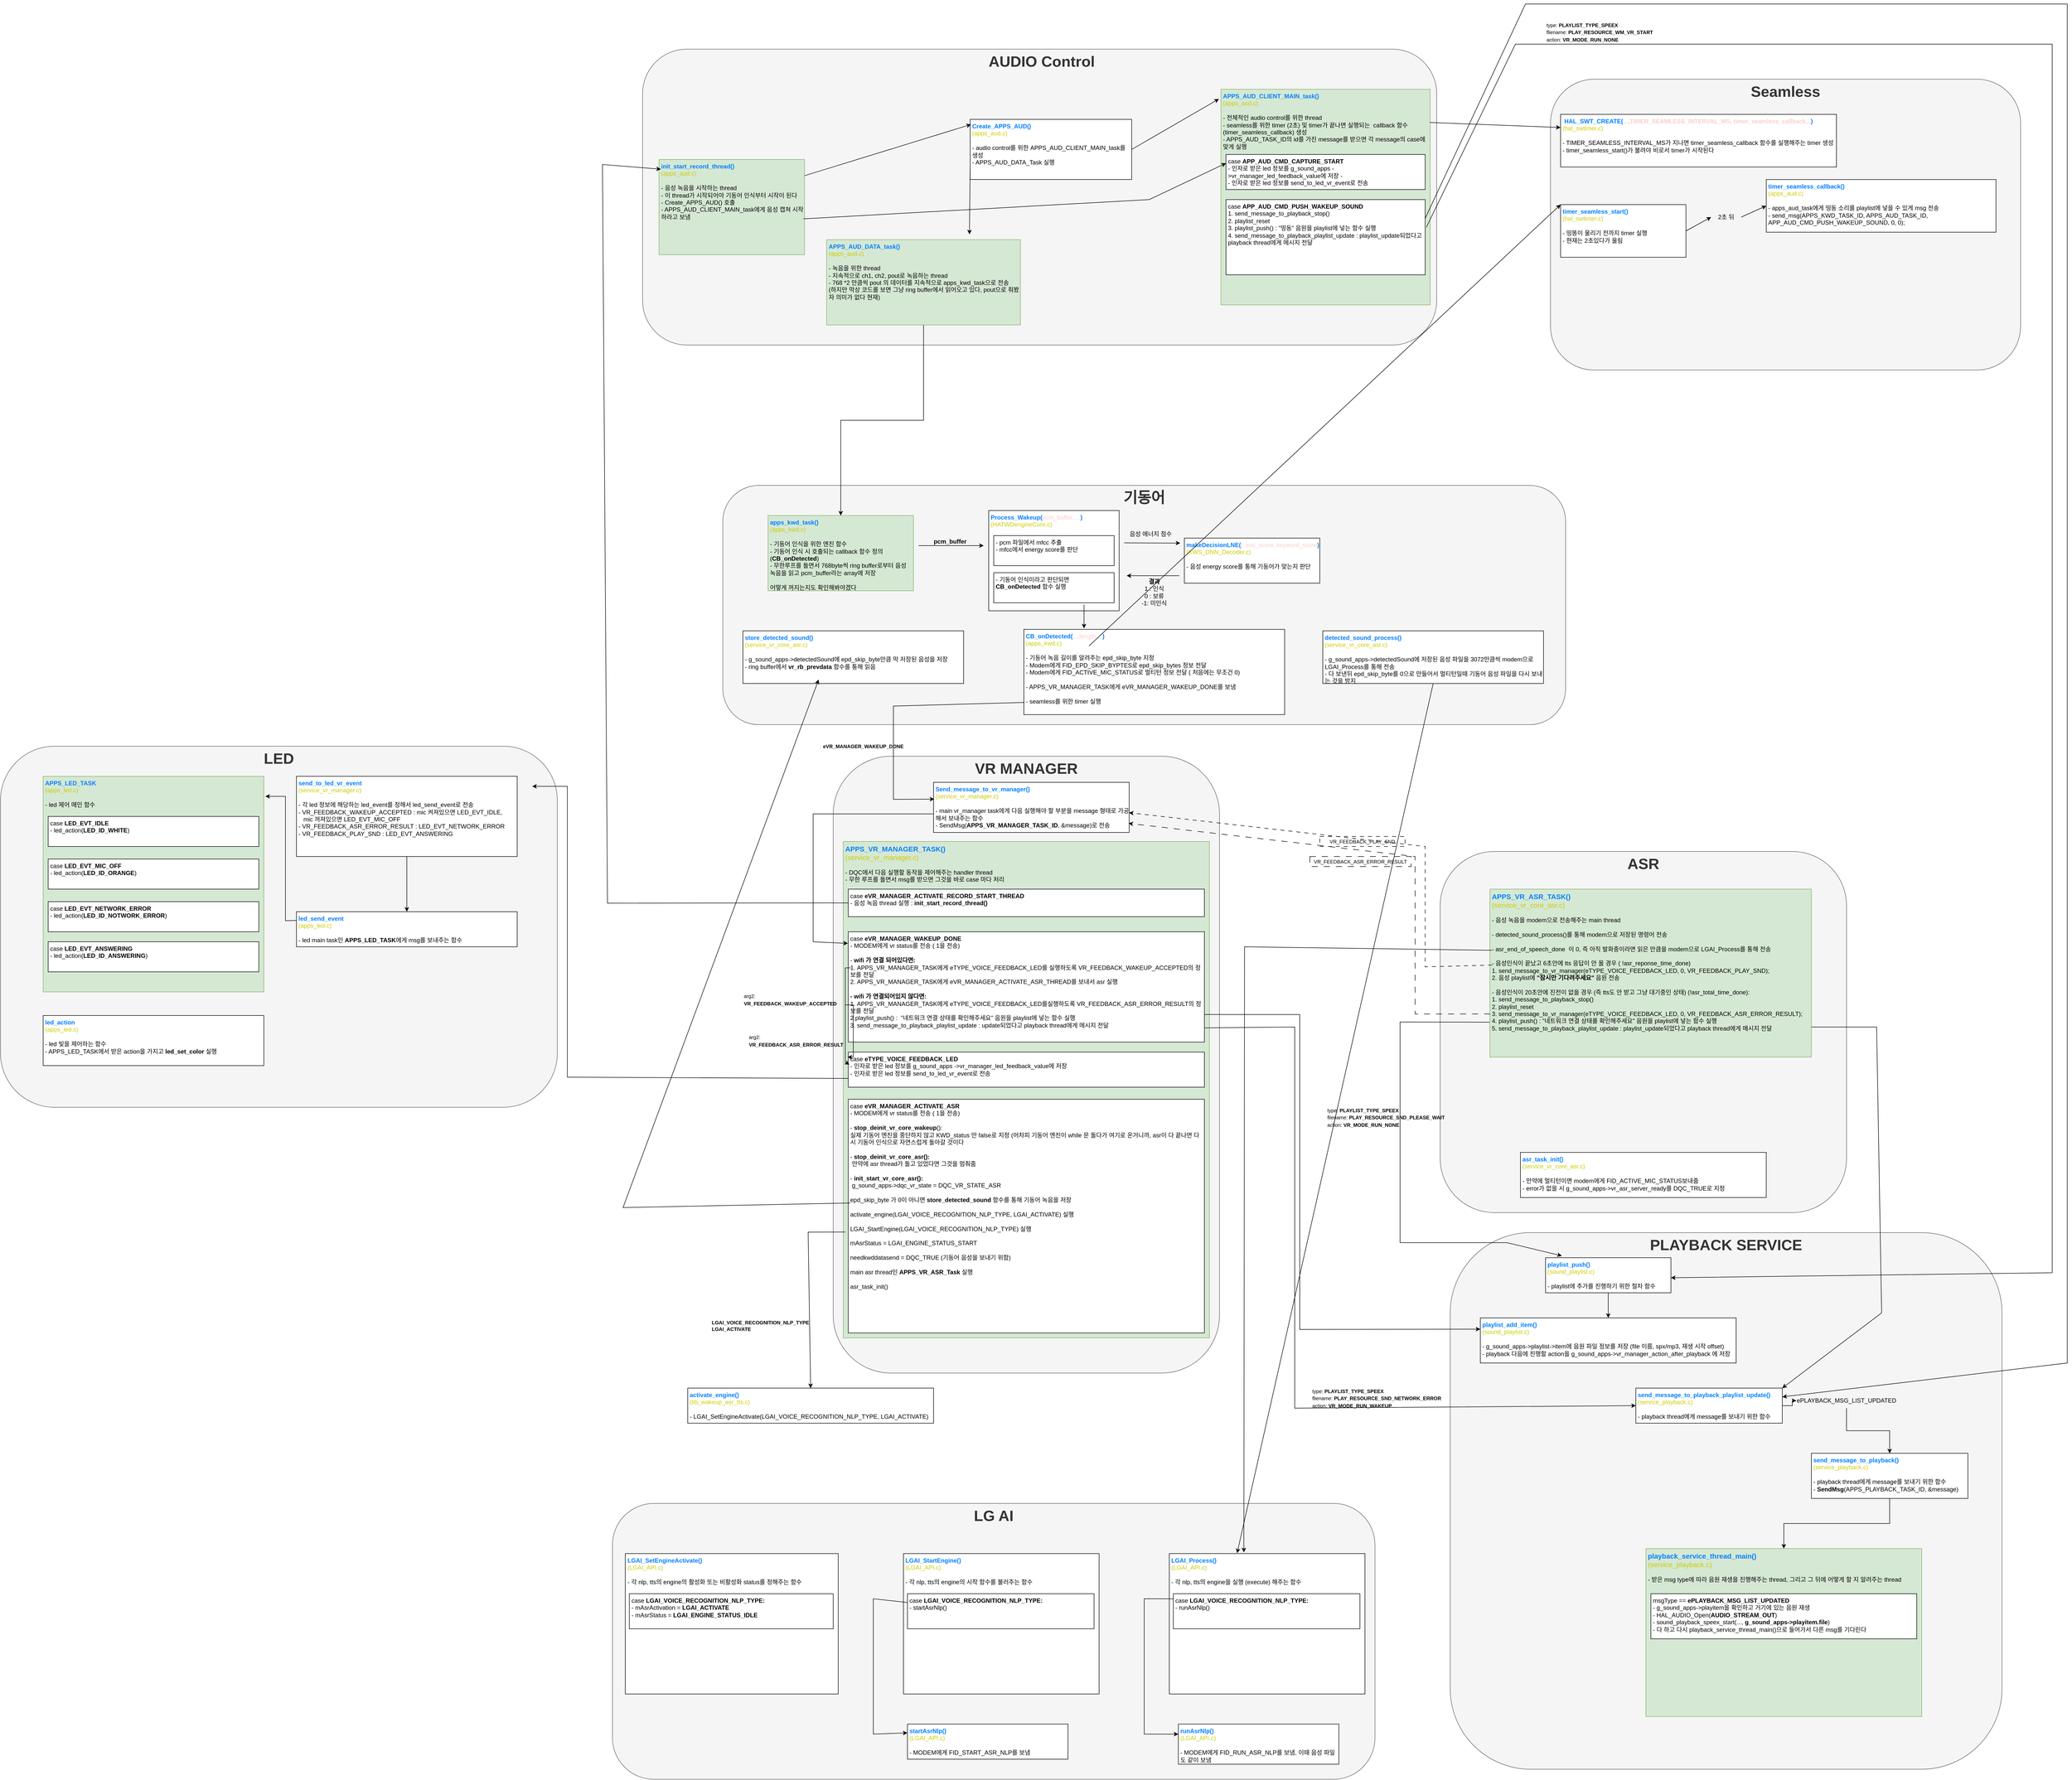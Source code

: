 <mxfile version="21.6.7" type="github">
  <diagram name="페이지-1" id="XCwguPV3iCqasTkN0QVd">
    <mxGraphModel dx="3666" dy="3492" grid="1" gridSize="10" guides="1" tooltips="1" connect="1" arrows="1" fold="1" page="1" pageScale="1" pageWidth="827" pageHeight="1169" math="0" shadow="0">
      <root>
        <mxCell id="0" />
        <mxCell id="1" parent="0" />
        <mxCell id="sXWmz9hjVyttIy2R4i8F-147" value="&lt;span style=&quot;font-size: 30px;&quot;&gt;&lt;b&gt;Seamless&lt;/b&gt;&lt;/span&gt;" style="rounded=1;whiteSpace=wrap;html=1;align=center;verticalAlign=top;spacingLeft=0;fillColor=#f5f5f5;fontColor=#333333;strokeColor=#666666;" vertex="1" parent="1">
          <mxGeometry x="1440" y="-1130" width="937" height="580" as="geometry" />
        </mxCell>
        <mxCell id="sXWmz9hjVyttIy2R4i8F-146" value="&lt;span style=&quot;font-size: 30px;&quot;&gt;&lt;b&gt;&amp;nbsp;AUDIO Control&lt;/b&gt;&lt;/span&gt;" style="rounded=1;whiteSpace=wrap;html=1;align=center;verticalAlign=top;spacingLeft=0;fillColor=#f5f5f5;fontColor=#333333;strokeColor=#666666;" vertex="1" parent="1">
          <mxGeometry x="-370" y="-1190" width="1583" height="590" as="geometry" />
        </mxCell>
        <mxCell id="sXWmz9hjVyttIy2R4i8F-121" value="&lt;div style=&quot;&quot;&gt;&lt;span style=&quot;font-size: 30px;&quot;&gt;&lt;b&gt;PLAYBACK SERVICE&lt;/b&gt;&lt;/span&gt;&lt;/div&gt;" style="rounded=1;whiteSpace=wrap;html=1;align=center;verticalAlign=top;spacingLeft=0;fillColor=#f5f5f5;fontColor=#333333;strokeColor=#666666;" vertex="1" parent="1">
          <mxGeometry x="1240" y="1170" width="1100" height="1070" as="geometry" />
        </mxCell>
        <mxCell id="sXWmz9hjVyttIy2R4i8F-92" value="&lt;b&gt;&lt;font style=&quot;font-size: 30px;&quot;&gt;VR MANAGER&lt;/font&gt;&lt;/b&gt;" style="rounded=1;whiteSpace=wrap;html=1;align=center;verticalAlign=top;spacingLeft=0;fillColor=#f5f5f5;fontColor=#333333;strokeColor=#666666;" vertex="1" parent="1">
          <mxGeometry x="10" y="220" width="770" height="1230" as="geometry" />
        </mxCell>
        <mxCell id="sXWmz9hjVyttIy2R4i8F-91" value="&lt;b&gt;&lt;font style=&quot;font-size: 30px;&quot;&gt;ASR&lt;/font&gt;&lt;/b&gt;" style="rounded=1;whiteSpace=wrap;html=1;align=center;verticalAlign=top;spacingLeft=0;fillColor=#f5f5f5;fontColor=#333333;strokeColor=#666666;" vertex="1" parent="1">
          <mxGeometry x="1220" y="410" width="810" height="720" as="geometry" />
        </mxCell>
        <mxCell id="sXWmz9hjVyttIy2R4i8F-90" value="&lt;div style=&quot;&quot;&gt;&lt;b style=&quot;background-color: initial;&quot;&gt;&lt;font style=&quot;font-size: 30px;&quot;&gt;LG AI&lt;/font&gt;&lt;/b&gt;&lt;/div&gt;" style="rounded=1;whiteSpace=wrap;html=1;align=center;verticalAlign=top;spacingLeft=0;fillColor=#f5f5f5;fontColor=#333333;strokeColor=#666666;" vertex="1" parent="1">
          <mxGeometry x="-430" y="1710" width="1520" height="550" as="geometry" />
        </mxCell>
        <mxCell id="sXWmz9hjVyttIy2R4i8F-89" value="&lt;div style=&quot;&quot;&gt;&lt;b style=&quot;background-color: initial;&quot;&gt;&lt;font style=&quot;font-size: 30px;&quot;&gt;LED&lt;/font&gt;&lt;/b&gt;&lt;/div&gt;" style="rounded=1;whiteSpace=wrap;html=1;align=center;verticalAlign=top;spacingLeft=0;fillColor=#f5f5f5;fontColor=#333333;strokeColor=#666666;" vertex="1" parent="1">
          <mxGeometry x="-1650" y="200" width="1110" height="720" as="geometry" />
        </mxCell>
        <mxCell id="sXWmz9hjVyttIy2R4i8F-88" value="&lt;b&gt;&lt;font style=&quot;font-size: 30px;&quot;&gt;기동어&lt;/font&gt;&lt;/b&gt;" style="rounded=1;whiteSpace=wrap;html=1;align=center;verticalAlign=top;spacingLeft=0;fillColor=#f5f5f5;fontColor=#333333;strokeColor=#666666;" vertex="1" parent="1">
          <mxGeometry x="-210" y="-320" width="1680" height="477" as="geometry" />
        </mxCell>
        <mxCell id="TrRbaetDsdgHLVqCblbi-3" value="&lt;div style=&quot;&quot;&gt;&lt;span style=&quot;background-color: initial;&quot;&gt;&lt;font style=&quot;&quot; color=&quot;#007fff&quot;&gt;&lt;b&gt;apps_kwd_task()&lt;/b&gt;&lt;/font&gt;&lt;/span&gt;&lt;/div&gt;&lt;div style=&quot;&quot;&gt;&lt;span style=&quot;background-color: initial;&quot;&gt;&lt;font color=&quot;#cccc00&quot;&gt;(apps_kwd.c)&lt;/font&gt;&lt;/span&gt;&lt;/div&gt;&lt;div style=&quot;&quot;&gt;&lt;br&gt;&lt;/div&gt;&lt;div style=&quot;&quot;&gt;&lt;span style=&quot;background-color: initial;&quot;&gt;- 기동어 인식을 위한 엔진 함수&lt;/span&gt;&lt;/div&gt;&lt;div style=&quot;&quot;&gt;&lt;span style=&quot;background-color: initial;&quot;&gt;- 기동어 인식 시 호출되는 callback 함수 정의 (&lt;b&gt;CB_onDetected&lt;/b&gt;)&lt;/span&gt;&lt;/div&gt;&lt;div style=&quot;&quot;&gt;&lt;span style=&quot;background-color: initial;&quot;&gt;- 무한루프를 돌면서 768byte씩 ring buffer로부터 음성 녹음을 읽고 pcm_buffer라는 array에 저장&lt;/span&gt;&lt;/div&gt;&lt;div style=&quot;&quot;&gt;&lt;span style=&quot;background-color: initial;&quot;&gt;&lt;br&gt;&lt;/span&gt;&lt;/div&gt;&lt;div style=&quot;&quot;&gt;&lt;span style=&quot;background-color: initial;&quot;&gt;어떻게 꺼지는지도 확인해봐야겠다&lt;/span&gt;&lt;/div&gt;" style="rounded=0;whiteSpace=wrap;html=1;align=left;labelPosition=center;verticalLabelPosition=middle;verticalAlign=top;spacingRight=0;spacingLeft=2;fillColor=#d5e8d4;strokeColor=#82b366;" parent="1" vertex="1">
          <mxGeometry x="-120" y="-260" width="290" height="150" as="geometry" />
        </mxCell>
        <mxCell id="TrRbaetDsdgHLVqCblbi-5" value="&lt;div style=&quot;&quot;&gt;&lt;b style=&quot;color: rgb(0, 127, 255);&quot;&gt;makeDecisionLNE(&lt;/b&gt;&lt;font color=&quot;#f8cecc&quot;&gt;i, anti_score, keyword_score&lt;/font&gt;&lt;b style=&quot;color: rgb(0, 127, 255);&quot;&gt;)&lt;/b&gt;&lt;/div&gt;&lt;div style=&quot;&quot;&gt;&lt;span style=&quot;background-color: initial;&quot;&gt;&lt;font color=&quot;#cccc00&quot;&gt;(KWS_DNN_Decoder.c)&lt;/font&gt;&lt;/span&gt;&lt;/div&gt;&lt;div style=&quot;&quot;&gt;&lt;br&gt;&lt;/div&gt;&lt;div style=&quot;&quot;&gt;&lt;span style=&quot;background-color: initial;&quot;&gt;- 음성 energy score를 통해 기동어가 맞는지 판단&amp;nbsp;&lt;/span&gt;&lt;/div&gt;" style="rounded=0;whiteSpace=wrap;html=1;align=left;labelPosition=center;verticalLabelPosition=middle;verticalAlign=top;spacingRight=0;spacingLeft=2;" parent="1" vertex="1">
          <mxGeometry x="710" y="-215" width="270" height="90" as="geometry" />
        </mxCell>
        <mxCell id="TrRbaetDsdgHLVqCblbi-10" value="&lt;div style=&quot;&quot;&gt;&lt;b style=&quot;color: rgb(0, 127, 255);&quot;&gt;CB_onDetected(&lt;/b&gt;&lt;font color=&quot;#f8cecc&quot;&gt;...,length,...&lt;/font&gt;&lt;b style=&quot;color: rgb(0, 127, 255);&quot;&gt;)&lt;/b&gt;&lt;/div&gt;&lt;div style=&quot;&quot;&gt;&lt;span style=&quot;background-color: initial;&quot;&gt;&lt;font color=&quot;#cccc00&quot;&gt;(apps_kwd.c)&lt;/font&gt;&lt;/span&gt;&lt;/div&gt;&lt;div style=&quot;&quot;&gt;&lt;br&gt;&lt;/div&gt;&lt;div style=&quot;&quot;&gt;&lt;span style=&quot;background-color: initial;&quot;&gt;- 기동어 녹음 길이를 알려주는 epd_skip_byte 지정&lt;/span&gt;&lt;/div&gt;&lt;div style=&quot;&quot;&gt;&lt;span style=&quot;background-color: initial;&quot;&gt;- Modem에게 FID_EPD_SKIP_BYPTES로 epd_skip_bytes 정보 전달&lt;/span&gt;&lt;/div&gt;&lt;div style=&quot;&quot;&gt;&lt;span style=&quot;background-color: initial;&quot;&gt;- Modem에게 FID_ACTIVE_MIC_STATUS로 멀티턴 정보 전달 ( 처음에는 무조건 0)&lt;/span&gt;&lt;/div&gt;&lt;div style=&quot;&quot;&gt;&lt;br&gt;&lt;/div&gt;&lt;div style=&quot;&quot;&gt;- APPS_VR_MANAGER_TASK에게 eVR_MANAGER_WAKEUP_DONE를 보냄&lt;span style=&quot;background-color: initial;&quot;&gt;&lt;br&gt;&lt;/span&gt;&lt;/div&gt;&lt;div style=&quot;&quot;&gt;&lt;br&gt;&lt;/div&gt;&lt;div style=&quot;&quot;&gt;- seamless를 위한 timer 실행&lt;/div&gt;" style="rounded=0;whiteSpace=wrap;html=1;align=left;labelPosition=center;verticalLabelPosition=middle;verticalAlign=top;spacingRight=0;spacingLeft=2;" parent="1" vertex="1">
          <mxGeometry x="390" y="-33" width="520" height="170" as="geometry" />
        </mxCell>
        <mxCell id="TrRbaetDsdgHLVqCblbi-11" value="" style="group" parent="1" vertex="1" connectable="0">
          <mxGeometry x="320" y="-270" width="260" height="200" as="geometry" />
        </mxCell>
        <mxCell id="TrRbaetDsdgHLVqCblbi-8" value="&lt;div style=&quot;&quot;&gt;&lt;font style=&quot;font-weight: bold;&quot; color=&quot;#007fff&quot;&gt;Process_Wakeup(&lt;/font&gt;&lt;font style=&quot;&quot; color=&quot;#f8cecc&quot;&gt;pcm_buffer, ...&lt;/font&gt;&lt;font style=&quot;font-weight: bold;&quot; color=&quot;#007fff&quot;&gt;)&lt;/font&gt;&lt;/div&gt;&lt;div style=&quot;&quot;&gt;&lt;span style=&quot;background-color: initial;&quot;&gt;&lt;font color=&quot;#cccc00&quot;&gt;(HATWDengineCore.c)&lt;/font&gt;&lt;/span&gt;&lt;/div&gt;&lt;div style=&quot;&quot;&gt;&lt;br&gt;&lt;/div&gt;" style="rounded=0;whiteSpace=wrap;html=1;align=left;labelPosition=center;verticalLabelPosition=middle;verticalAlign=top;spacingRight=0;spacingLeft=2;fillColor=default;" parent="TrRbaetDsdgHLVqCblbi-11" vertex="1">
          <mxGeometry width="260" height="200" as="geometry" />
        </mxCell>
        <mxCell id="TrRbaetDsdgHLVqCblbi-4" value="&lt;div style=&quot;&quot;&gt;&lt;span style=&quot;background-color: initial;&quot;&gt;- pcm 파일에서 mfcc 추출&lt;/span&gt;&lt;/div&gt;&lt;div style=&quot;&quot;&gt;&lt;span style=&quot;background-color: initial;&quot;&gt;- mfcc에서 energy score를 판단&amp;nbsp;&lt;/span&gt;&lt;br&gt;&lt;/div&gt;" style="rounded=0;whiteSpace=wrap;html=1;align=left;labelPosition=center;verticalLabelPosition=middle;verticalAlign=top;spacingRight=0;spacingLeft=2;" parent="TrRbaetDsdgHLVqCblbi-11" vertex="1">
          <mxGeometry x="10" y="50" width="240" height="60" as="geometry" />
        </mxCell>
        <mxCell id="TrRbaetDsdgHLVqCblbi-9" value="&lt;div style=&quot;&quot;&gt;&lt;span style=&quot;background-color: initial;&quot;&gt;- 기동어 인식이라고 판단되면 &lt;b&gt;CB_onDetected&lt;/b&gt; 함수 실행&lt;/span&gt;&lt;br&gt;&lt;/div&gt;" style="rounded=0;whiteSpace=wrap;html=1;align=left;labelPosition=center;verticalLabelPosition=middle;verticalAlign=top;spacingRight=0;spacingLeft=2;" parent="TrRbaetDsdgHLVqCblbi-11" vertex="1">
          <mxGeometry x="10" y="124" width="240" height="60" as="geometry" />
        </mxCell>
        <mxCell id="TrRbaetDsdgHLVqCblbi-12" value="" style="endArrow=classic;html=1;rounded=0;" parent="1" edge="1">
          <mxGeometry width="50" height="50" relative="1" as="geometry">
            <mxPoint x="180" y="-200" as="sourcePoint" />
            <mxPoint x="310" y="-200" as="targetPoint" />
          </mxGeometry>
        </mxCell>
        <mxCell id="TrRbaetDsdgHLVqCblbi-13" value="&lt;b&gt;pcm_buffer&lt;/b&gt;" style="text;html=1;strokeColor=none;fillColor=none;align=center;verticalAlign=middle;whiteSpace=wrap;rounded=0;" parent="1" vertex="1">
          <mxGeometry x="203" y="-220" width="80" height="24" as="geometry" />
        </mxCell>
        <mxCell id="TrRbaetDsdgHLVqCblbi-16" value="" style="endArrow=classic;html=1;rounded=0;entryX=-0.035;entryY=0.333;entryDx=0;entryDy=0;entryPerimeter=0;" parent="1" edge="1">
          <mxGeometry width="50" height="50" relative="1" as="geometry">
            <mxPoint x="590" y="-205.5" as="sourcePoint" />
            <mxPoint x="701.95" y="-205.03" as="targetPoint" />
          </mxGeometry>
        </mxCell>
        <mxCell id="TrRbaetDsdgHLVqCblbi-17" value="음성 에너지 점수" style="text;html=1;strokeColor=none;fillColor=none;align=center;verticalAlign=middle;whiteSpace=wrap;rounded=0;" parent="1" vertex="1">
          <mxGeometry x="593" y="-233" width="100" height="20" as="geometry" />
        </mxCell>
        <mxCell id="TrRbaetDsdgHLVqCblbi-18" value="" style="endArrow=classic;html=1;rounded=0;" parent="1" edge="1">
          <mxGeometry width="50" height="50" relative="1" as="geometry">
            <mxPoint x="700" y="-140" as="sourcePoint" />
            <mxPoint x="595" y="-140" as="targetPoint" />
          </mxGeometry>
        </mxCell>
        <mxCell id="TrRbaetDsdgHLVqCblbi-19" value="&lt;b&gt;결과&lt;br&gt;&lt;/b&gt;1 : 인식&lt;br&gt;0 : 보류&lt;br&gt;-1: 미인식" style="text;html=1;strokeColor=none;fillColor=none;align=center;verticalAlign=middle;whiteSpace=wrap;rounded=0;" parent="1" vertex="1">
          <mxGeometry x="620" y="-140" width="60" height="66" as="geometry" />
        </mxCell>
        <mxCell id="TrRbaetDsdgHLVqCblbi-20" value="&lt;div style=&quot;font-size: 14px;&quot;&gt;&lt;b style=&quot;&quot;&gt;&lt;font style=&quot;font-size: 14px;&quot; color=&quot;#007fff&quot;&gt;APPS_VR_MANAGER_TASK()&lt;/font&gt;&lt;/b&gt;&lt;/div&gt;&lt;div style=&quot;font-size: 14px;&quot;&gt;&lt;span style=&quot;background-color: initial;&quot;&gt;&lt;font color=&quot;#cccc00&quot;&gt;(service_vr_manager.c)&lt;/font&gt;&lt;/span&gt;&lt;/div&gt;&lt;div style=&quot;&quot;&gt;&lt;br&gt;&lt;/div&gt;&lt;div style=&quot;&quot;&gt;&lt;span style=&quot;background-color: initial;&quot;&gt;- DQC에서 다음 실행할 동작을 제어해주는 handler thread&lt;/span&gt;&lt;/div&gt;&lt;div style=&quot;&quot;&gt;&lt;span style=&quot;background-color: initial;&quot;&gt;- 무한 루프를 돌면서 msg를 받으면 그것을 바로 case 마다 처리&lt;/span&gt;&lt;/div&gt;&lt;div style=&quot;&quot;&gt;&lt;br&gt;&lt;/div&gt;" style="rounded=0;whiteSpace=wrap;html=1;align=left;labelPosition=center;verticalLabelPosition=middle;verticalAlign=top;spacingRight=0;spacingLeft=2;fillColor=#d5e8d4;strokeColor=#82b366;" parent="1" vertex="1">
          <mxGeometry x="30" y="390" width="730" height="990" as="geometry" />
        </mxCell>
        <mxCell id="sXWmz9hjVyttIy2R4i8F-1" value="&lt;div style=&quot;&quot;&gt;&lt;b&gt;&lt;font color=&quot;#007fff&quot;&gt;Send_message_to_vr_manager()&lt;/font&gt;&lt;/b&gt;&lt;/div&gt;&lt;div style=&quot;&quot;&gt;&lt;span style=&quot;background-color: initial;&quot;&gt;&lt;font color=&quot;#cccc00&quot;&gt;(service_vr_manager.c)&lt;/font&gt;&lt;/span&gt;&lt;/div&gt;&lt;div style=&quot;&quot;&gt;&lt;br&gt;&lt;/div&gt;&lt;div style=&quot;&quot;&gt;&lt;span style=&quot;background-color: initial;&quot;&gt;- main vr_manager task에게 다음 실행해야 할 부분을 message 형태로 가공해서 보내주는 함수&lt;/span&gt;&lt;/div&gt;&lt;div style=&quot;&quot;&gt;&lt;span style=&quot;background-color: initial;&quot;&gt;- SendMsg(&lt;b&gt;APPS_VR_MANAGER_TASK_ID&lt;/b&gt;, &amp;amp;message)로 전송&lt;/span&gt;&lt;/div&gt;&lt;div style=&quot;&quot;&gt;&lt;span style=&quot;background-color: initial;&quot;&gt;&lt;br&gt;&lt;/span&gt;&lt;/div&gt;&lt;div style=&quot;&quot;&gt;&lt;span style=&quot;background-color: initial;&quot;&gt;&lt;br&gt;&lt;/span&gt;&lt;/div&gt;" style="rounded=0;whiteSpace=wrap;html=1;align=left;labelPosition=center;verticalLabelPosition=middle;verticalAlign=top;spacingRight=0;spacingLeft=2;" vertex="1" parent="1">
          <mxGeometry x="210" y="272" width="390" height="100" as="geometry" />
        </mxCell>
        <mxCell id="sXWmz9hjVyttIy2R4i8F-2" value="&lt;div style=&quot;&quot;&gt;case &lt;b&gt;eVR_MANAGER_WAKEUP_DONE&lt;/b&gt;&lt;/div&gt;&lt;div style=&quot;&quot;&gt;&lt;span style=&quot;background-color: initial;&quot;&gt;- MODEM에게 vr status를 전송 ( 1을 전송)&lt;/span&gt;&lt;/div&gt;&lt;div style=&quot;&quot;&gt;&lt;span style=&quot;background-color: initial;&quot;&gt;&lt;br&gt;&lt;/span&gt;&lt;/div&gt;&lt;div style=&quot;&quot;&gt;&lt;span style=&quot;background-color: initial;&quot;&gt;- &lt;b&gt;wifi 가 연결 되어있다면:&lt;/b&gt;&lt;/span&gt;&lt;/div&gt;&lt;div style=&quot;&quot;&gt;1.&amp;nbsp;&lt;span style=&quot;background-color: initial;&quot;&gt;APPS_VR_MANAGER_TASK에게 eTYPE_VOICE_FEEDBACK_LED를 실행하도록 VR_FEEDBACK_WAKEUP_ACCEPTED의 정보를 전달&lt;/span&gt;&lt;/div&gt;&lt;div style=&quot;border-color: var(--border-color);&quot;&gt;2.&amp;nbsp;APPS_VR_MANAGER_TASK에게 eVR_MANAGER_ACTIVATE_ASR_THREAD를 보내서 asr 실행&lt;/div&gt;&lt;div style=&quot;border-color: var(--border-color);&quot;&gt;&lt;br&gt;&lt;/div&gt;&lt;div style=&quot;border-color: var(--border-color);&quot;&gt;&lt;b&gt;- wifi 가 연결되어있지 않다면:&lt;/b&gt;&lt;/div&gt;&lt;div style=&quot;border-color: var(--border-color);&quot;&gt;&lt;/div&gt;&lt;div style=&quot;border-color: var(--border-color);&quot;&gt;1.&amp;nbsp;APPS_VR_MANAGER_TASK에게 eTYPE_VOICE_FEEDBACK_LED를실행하도록 VR_FEEDBACK_ASR_ERROR_RESULT의 정보를 전달&lt;/div&gt;&lt;div&gt;2.playlist_push() :&amp;nbsp; &quot;네트워크 연결 상태를 확인해주세요&quot; 음원을 playlist에 넣는 함수 실행&lt;br&gt;&lt;/div&gt;3. send_message_to_playback_playlist_update :&amp;nbsp;&lt;span style=&quot;background-color: initial;&quot;&gt;update되었다고 playback thread에게 메시지 전달&lt;/span&gt;" style="rounded=0;whiteSpace=wrap;html=1;align=left;labelPosition=center;verticalLabelPosition=middle;verticalAlign=top;spacingRight=0;spacingLeft=2;" vertex="1" parent="1">
          <mxGeometry x="40" y="570" width="710" height="220" as="geometry" />
        </mxCell>
        <mxCell id="sXWmz9hjVyttIy2R4i8F-3" value="&lt;div style=&quot;&quot;&gt;case &lt;b&gt;eTYPE_VOICE_FEEDBACK_LED&lt;/b&gt;&lt;/div&gt;&lt;div style=&quot;&quot;&gt;- 인자로 받은 led 정보를 g_sound_apps -&amp;gt;vr_manager_led_feedback_value에 저장&amp;nbsp;&lt;/div&gt;- 인자로 받은 led 정보를&amp;nbsp;&lt;span style=&quot;background-color: initial;&quot;&gt;send_to_led_vr_event로 전송&lt;/span&gt;&lt;br&gt;&lt;div style=&quot;&quot;&gt;&lt;div&gt;&lt;br&gt;&lt;/div&gt;&lt;/div&gt;" style="rounded=0;whiteSpace=wrap;html=1;align=left;labelPosition=center;verticalLabelPosition=middle;verticalAlign=top;spacingRight=0;spacingLeft=2;" vertex="1" parent="1">
          <mxGeometry x="40" y="810" width="710" height="70" as="geometry" />
        </mxCell>
        <mxCell id="sXWmz9hjVyttIy2R4i8F-4" value="&lt;div style=&quot;&quot;&gt;case &lt;b&gt;eVR_MANAGER_ACTIVATE_ASR&lt;/b&gt;&lt;/div&gt;&lt;div style=&quot;&quot;&gt;&lt;span style=&quot;background-color: initial;&quot;&gt;- MODEM에게 vr status를 전송 ( 1을 전송)&lt;/span&gt;&lt;/div&gt;&lt;div style=&quot;&quot;&gt;&lt;span style=&quot;background-color: initial;&quot;&gt;&lt;br&gt;&lt;/span&gt;&lt;/div&gt;&lt;div style=&quot;&quot;&gt;&lt;span style=&quot;background-color: initial;&quot;&gt;- &lt;b&gt;stop_deinit_vr_core_wakeup&lt;/b&gt;():&lt;/span&gt;&lt;/div&gt;&lt;div style=&quot;&quot;&gt;&lt;span style=&quot;background-color: initial;&quot;&gt;실제 기동어 엔진을 중단하지 않고 KWD_status 만 false로 지정 (어차피 기동어 엔진이 while 문 돌다가 여기로 온거니까, asr이 다 끝나면 다시 기동어 인식으로 자연스럽게 돌아갈 것이다&lt;/span&gt;&lt;/div&gt;&lt;div style=&quot;&quot;&gt;&lt;span style=&quot;background-color: initial;&quot;&gt;&lt;br&gt;&lt;/span&gt;&lt;/div&gt;&lt;div style=&quot;&quot;&gt;&lt;span style=&quot;background-color: initial;&quot;&gt;- &lt;b&gt;stop_deinit_vr_core_asr():&lt;/b&gt;&lt;/span&gt;&lt;/div&gt;&lt;div style=&quot;&quot;&gt;&lt;span style=&quot;background-color: initial;&quot;&gt;&amp;nbsp;만약에 asr thread가 돌고 있었다면 그것을 멈춰줌&lt;/span&gt;&lt;/div&gt;&lt;div style=&quot;&quot;&gt;&lt;span style=&quot;background-color: initial;&quot;&gt;&lt;br&gt;&lt;/span&gt;&lt;/div&gt;&lt;div style=&quot;&quot;&gt;- &lt;b&gt;init_start_vr_core_asr():&lt;/b&gt;&lt;/div&gt;&lt;div style=&quot;&quot;&gt;&amp;nbsp;g_sound_apps-&amp;gt;dqc_vr_state = DQC_VR_STATE_ASR&lt;/div&gt;&lt;div style=&quot;&quot;&gt;&lt;br&gt;&lt;/div&gt;&lt;div style=&quot;&quot;&gt;epd_skip_byte 가 0이 아니면 &lt;b&gt;store_detected_sound &lt;/b&gt;함수를 통해 기동어 녹음을 저장&lt;/div&gt;&lt;div style=&quot;&quot;&gt;&lt;br&gt;&lt;/div&gt;&lt;div style=&quot;&quot;&gt;&lt;/div&gt;activate_engine(LGAI_VOICE_RECOGNITION_NLP_TYPE, LGAI_ACTIVATE&lt;span style=&quot;background-color: initial;&quot;&gt;) 실행&lt;br&gt;&lt;/span&gt;&lt;br&gt;LGAI_StartEngine(LGAI_VOICE_RECOGNITION_NLP_TYPE) 실행&lt;br&gt;&lt;br&gt;mAsrStatus = LGAI_ENGINE_STATUS_START&lt;br&gt;&lt;br&gt;needkwddatasend = DQC_TRUE (기동어 음성을 보내기 위함)&lt;br&gt;&lt;br&gt;main asr thread인 &lt;b&gt;APPS_VR_ASR_Task&lt;/b&gt; 실행&lt;br&gt;&lt;br&gt;asr_task_init()&lt;br&gt;&lt;div style=&quot;&quot;&gt;&lt;br&gt;&lt;/div&gt;&lt;div style=&quot;&quot;&gt;&lt;br&gt;&lt;/div&gt;&lt;div style=&quot;&quot;&gt;&lt;span style=&quot;background-color: initial;&quot;&gt;&lt;br&gt;&lt;/span&gt;&lt;/div&gt;&lt;div style=&quot;&quot;&gt;&lt;span style=&quot;background-color: initial;&quot;&gt;&lt;br&gt;&lt;/span&gt;&lt;/div&gt;&lt;div style=&quot;&quot;&gt;&lt;span style=&quot;background-color: initial;&quot;&gt;&lt;br&gt;&lt;/span&gt;&lt;/div&gt;&lt;div style=&quot;&quot;&gt;&lt;div&gt;&lt;br&gt;&lt;/div&gt;&lt;/div&gt;" style="rounded=0;whiteSpace=wrap;html=1;align=left;labelPosition=center;verticalLabelPosition=middle;verticalAlign=top;spacingRight=0;spacingLeft=2;" vertex="1" parent="1">
          <mxGeometry x="40" y="904" width="710" height="466" as="geometry" />
        </mxCell>
        <mxCell id="sXWmz9hjVyttIy2R4i8F-5" value="" style="endArrow=classic;html=1;rounded=0;exitX=0.007;exitY=0.327;exitDx=0;exitDy=0;exitPerimeter=0;entryX=0.003;entryY=0.356;entryDx=0;entryDy=0;entryPerimeter=0;" edge="1" parent="1" source="sXWmz9hjVyttIy2R4i8F-2" target="sXWmz9hjVyttIy2R4i8F-3">
          <mxGeometry width="50" height="50" relative="1" as="geometry">
            <mxPoint x="84" y="627" as="sourcePoint" />
            <mxPoint x="84" y="830" as="targetPoint" />
            <Array as="points">
              <mxPoint x="34" y="642" />
              <mxPoint x="34" y="790" />
              <mxPoint x="34" y="830" />
            </Array>
          </mxGeometry>
        </mxCell>
        <mxCell id="sXWmz9hjVyttIy2R4i8F-6" value="&lt;font style=&quot;font-size: 10px;&quot;&gt;arg2:&amp;nbsp;&lt;br&gt;&lt;b&gt;VR_FEEDBACK_WAKEUP_ACCEPTED&lt;/b&gt;&lt;/font&gt;" style="text;html=1;strokeColor=none;fillColor=none;align=left;verticalAlign=middle;whiteSpace=wrap;rounded=0;" vertex="1" parent="1">
          <mxGeometry x="-170" y="690" width="210" height="30" as="geometry" />
        </mxCell>
        <mxCell id="sXWmz9hjVyttIy2R4i8F-80" value="" style="edgeStyle=orthogonalEdgeStyle;rounded=0;orthogonalLoop=1;jettySize=auto;html=1;" edge="1" parent="1" source="sXWmz9hjVyttIy2R4i8F-9" target="sXWmz9hjVyttIy2R4i8F-10">
          <mxGeometry relative="1" as="geometry" />
        </mxCell>
        <mxCell id="sXWmz9hjVyttIy2R4i8F-9" value="&lt;div style=&quot;&quot;&gt;&lt;font color=&quot;#007fff&quot;&gt;&lt;b&gt;send_to_led_vr_event&lt;/b&gt;&lt;/font&gt;&lt;/div&gt;&lt;div style=&quot;&quot;&gt;&lt;span style=&quot;background-color: initial;&quot;&gt;&lt;font color=&quot;#cccc00&quot;&gt;(service_vr_manager.c)&lt;/font&gt;&lt;/span&gt;&lt;/div&gt;&lt;div style=&quot;&quot;&gt;&lt;br&gt;&lt;/div&gt;&lt;div style=&quot;&quot;&gt;&lt;span style=&quot;background-color: initial;&quot;&gt;- 각 led 정보에 해당하는 led_event를 정해서 led_send_event로 전송&lt;/span&gt;&lt;/div&gt;- VR_FEEDBACK_WAKEUP_ACCEPTED : mic 켜져있으면 LED_EVT_IDLE,&lt;br&gt;&amp;nbsp; &amp;nbsp;mic 꺼져있으면 LED_EVT_MIC_OFF&lt;br&gt;- VR_FEEDBACK_ASR_ERROR_RESULT : LED_EVT_NETWORK_ERROR&lt;br&gt;- VR_FEEDBACK_PLAY_SND : LED_EVT_ANSWERING&lt;br&gt;&lt;div style=&quot;&quot;&gt;&lt;span style=&quot;background-color: initial;&quot;&gt;&lt;br&gt;&lt;/span&gt;&lt;/div&gt;" style="rounded=0;whiteSpace=wrap;html=1;align=left;labelPosition=center;verticalLabelPosition=middle;verticalAlign=top;spacingRight=0;spacingLeft=2;" vertex="1" parent="1">
          <mxGeometry x="-1060" y="260" width="440" height="160" as="geometry" />
        </mxCell>
        <mxCell id="sXWmz9hjVyttIy2R4i8F-10" value="&lt;div style=&quot;&quot;&gt;&lt;font color=&quot;#007fff&quot;&gt;&lt;b&gt;led_send_event&lt;/b&gt;&lt;/font&gt;&lt;/div&gt;&lt;div style=&quot;&quot;&gt;&lt;span style=&quot;background-color: initial;&quot;&gt;&lt;font color=&quot;#cccc00&quot;&gt;(apps_led.c)&lt;/font&gt;&lt;/span&gt;&lt;/div&gt;&lt;div style=&quot;&quot;&gt;&lt;br&gt;&lt;/div&gt;&lt;div style=&quot;&quot;&gt;&lt;span style=&quot;background-color: initial;&quot;&gt;- led main task인 &lt;b&gt;APPS_LED_TASK&lt;/b&gt;에게 msg를 보내주는 함수&lt;/span&gt;&lt;/div&gt;&lt;br&gt;&lt;div style=&quot;&quot;&gt;&lt;span style=&quot;background-color: initial;&quot;&gt;&lt;br&gt;&lt;/span&gt;&lt;/div&gt;" style="rounded=0;whiteSpace=wrap;html=1;align=left;labelPosition=center;verticalLabelPosition=middle;verticalAlign=top;spacingRight=0;spacingLeft=2;" vertex="1" parent="1">
          <mxGeometry x="-1060" y="530" width="440" height="70" as="geometry" />
        </mxCell>
        <mxCell id="sXWmz9hjVyttIy2R4i8F-14" value="&lt;div style=&quot;&quot;&gt;&lt;font color=&quot;#007fff&quot;&gt;&lt;b&gt;APPS_LED_TASK&lt;/b&gt;&lt;/font&gt;&lt;/div&gt;&lt;div style=&quot;&quot;&gt;&lt;span style=&quot;background-color: initial;&quot;&gt;&lt;font color=&quot;#cccc00&quot;&gt;(apps_led.c)&lt;/font&gt;&lt;/span&gt;&lt;/div&gt;&lt;div style=&quot;&quot;&gt;&lt;br&gt;&lt;/div&gt;&lt;div style=&quot;&quot;&gt;&lt;span style=&quot;background-color: initial;&quot;&gt;- led 제어 메인 함수&lt;/span&gt;&lt;/div&gt;&lt;div style=&quot;&quot;&gt;&lt;span style=&quot;background-color: initial;&quot;&gt;&lt;br&gt;&lt;/span&gt;&lt;/div&gt;&lt;div style=&quot;&quot;&gt;&lt;span style=&quot;background-color: initial;&quot;&gt;&lt;br&gt;&lt;/span&gt;&lt;/div&gt;&lt;br&gt;&lt;div style=&quot;&quot;&gt;&lt;span style=&quot;background-color: initial;&quot;&gt;&lt;br&gt;&lt;/span&gt;&lt;/div&gt;" style="rounded=0;whiteSpace=wrap;html=1;align=left;labelPosition=center;verticalLabelPosition=middle;verticalAlign=top;spacingRight=0;spacingLeft=2;fillColor=#d5e8d4;strokeColor=#82b366;" vertex="1" parent="1">
          <mxGeometry x="-1565" y="260" width="440" height="430" as="geometry" />
        </mxCell>
        <mxCell id="sXWmz9hjVyttIy2R4i8F-15" value="&lt;div style=&quot;&quot;&gt;case &lt;b&gt;LED_EVT_IDLE&lt;/b&gt;&lt;/div&gt;&lt;div style=&quot;&quot;&gt;&lt;span style=&quot;background-color: initial;&quot;&gt;- led_action(&lt;b&gt;LED_ID_WHITE&lt;/b&gt;)&lt;/span&gt;&lt;/div&gt;&lt;div style=&quot;&quot;&gt;&lt;div&gt;&lt;br&gt;&lt;/div&gt;&lt;/div&gt;" style="rounded=0;whiteSpace=wrap;html=1;align=left;labelPosition=center;verticalLabelPosition=middle;verticalAlign=top;spacingRight=0;spacingLeft=2;" vertex="1" parent="1">
          <mxGeometry x="-1555" y="340" width="420" height="60" as="geometry" />
        </mxCell>
        <mxCell id="sXWmz9hjVyttIy2R4i8F-16" value="&lt;div style=&quot;&quot;&gt;case &lt;b&gt;LED_EVT_MIC_OFF&lt;/b&gt;&lt;/div&gt;&lt;div style=&quot;&quot;&gt;&lt;span style=&quot;background-color: initial;&quot;&gt;- led_action(&lt;b&gt;LED_ID_ORANGE&lt;/b&gt;)&lt;/span&gt;&lt;/div&gt;&lt;div style=&quot;&quot;&gt;&lt;div&gt;&lt;br&gt;&lt;/div&gt;&lt;/div&gt;" style="rounded=0;whiteSpace=wrap;html=1;align=left;labelPosition=center;verticalLabelPosition=middle;verticalAlign=top;spacingRight=0;spacingLeft=2;" vertex="1" parent="1">
          <mxGeometry x="-1555" y="425" width="420" height="60" as="geometry" />
        </mxCell>
        <mxCell id="sXWmz9hjVyttIy2R4i8F-17" value="&lt;div style=&quot;&quot;&gt;case &lt;b&gt;LED_EVT_NETWORK_ERROR&lt;/b&gt;&lt;/div&gt;&lt;div style=&quot;&quot;&gt;&lt;span style=&quot;background-color: initial;&quot;&gt;- led_action(&lt;b&gt;LED_ID_NOTWORK_ERROR&lt;/b&gt;)&lt;/span&gt;&lt;/div&gt;&lt;div style=&quot;&quot;&gt;&lt;div&gt;&lt;br&gt;&lt;/div&gt;&lt;/div&gt;" style="rounded=0;whiteSpace=wrap;html=1;align=left;labelPosition=center;verticalLabelPosition=middle;verticalAlign=top;spacingRight=0;spacingLeft=2;" vertex="1" parent="1">
          <mxGeometry x="-1555" y="510" width="420" height="60" as="geometry" />
        </mxCell>
        <mxCell id="sXWmz9hjVyttIy2R4i8F-18" value="&lt;div style=&quot;&quot;&gt;&lt;font color=&quot;#007fff&quot;&gt;&lt;b&gt;led_action&lt;/b&gt;&lt;/font&gt;&lt;/div&gt;&lt;div style=&quot;&quot;&gt;&lt;span style=&quot;background-color: initial;&quot;&gt;&lt;font color=&quot;#cccc00&quot;&gt;(apps_led.c)&lt;/font&gt;&lt;/span&gt;&lt;/div&gt;&lt;div style=&quot;&quot;&gt;&lt;br&gt;&lt;/div&gt;&lt;div style=&quot;&quot;&gt;&lt;span style=&quot;background-color: initial;&quot;&gt;- led 빛을 제어하는 함수&lt;/span&gt;&lt;/div&gt;&lt;div style=&quot;&quot;&gt;&lt;span style=&quot;background-color: initial;&quot;&gt;- APPS_LED_TASK에서 받은 action을 가지고 &lt;b&gt;led_set_color&lt;/b&gt; 실행&lt;/span&gt;&lt;/div&gt;&lt;div style=&quot;&quot;&gt;&lt;span style=&quot;background-color: initial;&quot;&gt;&lt;br&gt;&lt;/span&gt;&lt;/div&gt;&lt;div style=&quot;&quot;&gt;&lt;span style=&quot;background-color: initial;&quot;&gt;&lt;br&gt;&lt;/span&gt;&lt;/div&gt;&lt;br&gt;&lt;div style=&quot;&quot;&gt;&lt;span style=&quot;background-color: initial;&quot;&gt;&lt;br&gt;&lt;/span&gt;&lt;/div&gt;" style="rounded=0;whiteSpace=wrap;html=1;align=left;labelPosition=center;verticalLabelPosition=middle;verticalAlign=top;spacingRight=0;spacingLeft=2;" vertex="1" parent="1">
          <mxGeometry x="-1565" y="737" width="440" height="100" as="geometry" />
        </mxCell>
        <mxCell id="sXWmz9hjVyttIy2R4i8F-23" value="" style="endArrow=classic;html=1;rounded=0;exitX=0;exitY=0.25;exitDx=0;exitDy=0;" edge="1" parent="1">
          <mxGeometry width="50" height="50" relative="1" as="geometry">
            <mxPoint x="-1060" y="547.5" as="sourcePoint" />
            <mxPoint x="-1122" y="300" as="targetPoint" />
            <Array as="points">
              <mxPoint x="-1082" y="548" />
              <mxPoint x="-1082" y="300" />
            </Array>
          </mxGeometry>
        </mxCell>
        <mxCell id="sXWmz9hjVyttIy2R4i8F-24" value="" style="endArrow=classic;html=1;rounded=0;exitX=0;exitY=0.75;exitDx=0;exitDy=0;" edge="1" parent="1" source="sXWmz9hjVyttIy2R4i8F-3">
          <mxGeometry width="50" height="50" relative="1" as="geometry">
            <mxPoint x="133" y="860" as="sourcePoint" />
            <mxPoint x="-590" y="280" as="targetPoint" />
            <Array as="points">
              <mxPoint x="-520" y="860" />
              <mxPoint x="-520" y="280" />
            </Array>
          </mxGeometry>
        </mxCell>
        <mxCell id="sXWmz9hjVyttIy2R4i8F-25" value="" style="endArrow=classic;html=1;rounded=0;" edge="1" parent="1">
          <mxGeometry width="50" height="50" relative="1" as="geometry">
            <mxPoint x="510" y="-82" as="sourcePoint" />
            <mxPoint x="510" y="-35" as="targetPoint" />
          </mxGeometry>
        </mxCell>
        <mxCell id="sXWmz9hjVyttIy2R4i8F-28" value="" style="endArrow=classic;html=1;rounded=0;exitX=0.002;exitY=0.857;exitDx=0;exitDy=0;exitPerimeter=0;entryX=0.004;entryY=0.336;entryDx=0;entryDy=0;entryPerimeter=0;" edge="1" parent="1" source="TrRbaetDsdgHLVqCblbi-10" target="sXWmz9hjVyttIy2R4i8F-1">
          <mxGeometry width="50" height="50" relative="1" as="geometry">
            <mxPoint x="190" y="130" as="sourcePoint" />
            <mxPoint x="200" y="370" as="targetPoint" />
            <Array as="points">
              <mxPoint x="130" y="120" />
              <mxPoint x="130" y="306" />
            </Array>
          </mxGeometry>
        </mxCell>
        <mxCell id="sXWmz9hjVyttIy2R4i8F-29" value="&lt;font style=&quot;font-size: 10px;&quot;&gt;&lt;b&gt;eVR_MANAGER_WAKEUP_DONE&lt;/b&gt;&lt;/font&gt;" style="text;html=1;strokeColor=none;fillColor=none;align=center;verticalAlign=middle;whiteSpace=wrap;rounded=0;" vertex="1" parent="1">
          <mxGeometry x="-30" y="190" width="200" height="20" as="geometry" />
        </mxCell>
        <mxCell id="sXWmz9hjVyttIy2R4i8F-32" value="&lt;div style=&quot;&quot;&gt;&lt;font color=&quot;#007fff&quot;&gt;&lt;b&gt;store_detected_sound()&lt;/b&gt;&lt;/font&gt;&lt;/div&gt;&lt;div style=&quot;&quot;&gt;&lt;span style=&quot;background-color: initial;&quot;&gt;&lt;font color=&quot;#cccc00&quot;&gt;(service_vr_core_asr.c)&lt;/font&gt;&lt;/span&gt;&lt;/div&gt;&lt;div style=&quot;&quot;&gt;&lt;br&gt;&lt;/div&gt;&lt;div style=&quot;&quot;&gt;&lt;/div&gt;- g_sound_apps-&amp;gt;detectedSound에 epd_skip_byte만큼 막 저장된 음성을 저장&lt;br&gt;- ring buffer에서 &lt;b&gt;vr_rb_prevdata &lt;/b&gt;함수를 통해 읽음&lt;br&gt;&lt;div style=&quot;&quot;&gt;&lt;span style=&quot;background-color: initial;&quot;&gt;&lt;br&gt;&lt;/span&gt;&lt;/div&gt;" style="rounded=0;whiteSpace=wrap;html=1;align=left;labelPosition=center;verticalLabelPosition=middle;verticalAlign=top;spacingRight=0;spacingLeft=2;" vertex="1" parent="1">
          <mxGeometry x="-170" y="-30" width="440" height="105" as="geometry" />
        </mxCell>
        <mxCell id="sXWmz9hjVyttIy2R4i8F-38" value="&lt;div style=&quot;&quot;&gt;&lt;/div&gt;&lt;b style=&quot;&quot;&gt;&lt;font color=&quot;#007fff&quot;&gt;activate_engine(&lt;/font&gt;&lt;/b&gt;&lt;b style=&quot;color: rgb(0, 127, 255); background-color: initial;&quot;&gt;)&lt;/b&gt;&lt;font color=&quot;#007fff&quot;&gt;&lt;b&gt;&lt;br&gt;&lt;/b&gt;&lt;/font&gt;&lt;div style=&quot;&quot;&gt;&lt;span style=&quot;background-color: initial;&quot;&gt;&lt;font color=&quot;#cccc00&quot;&gt;(lib_wakeup_asr_tts.c)&lt;/font&gt;&lt;/span&gt;&lt;/div&gt;&lt;div style=&quot;&quot;&gt;&lt;br&gt;&lt;/div&gt;&lt;div style=&quot;&quot;&gt;&lt;/div&gt;- LGAI_SetEngineActivate(LGAI_VOICE_RECOGNITION_NLP_TYPE, LGAI_ACTIVATE)&lt;br&gt;&lt;div style=&quot;&quot;&gt;&lt;span style=&quot;background-color: initial;&quot;&gt;&lt;br&gt;&lt;/span&gt;&lt;/div&gt;" style="rounded=0;whiteSpace=wrap;html=1;align=left;labelPosition=center;verticalLabelPosition=middle;verticalAlign=top;spacingRight=0;spacingLeft=2;" vertex="1" parent="1">
          <mxGeometry x="-280" y="1480" width="490" height="70" as="geometry" />
        </mxCell>
        <mxCell id="sXWmz9hjVyttIy2R4i8F-40" value="&lt;font style=&quot;font-size: 10px;&quot;&gt;LGAI_VOICE_RECOGNITION_NLP_TYPE&lt;br&gt;&lt;/font&gt;&lt;div style=&quot;text-align: left; font-size: 10px;&quot;&gt;&lt;span style=&quot;background-color: initial;&quot;&gt;&lt;font style=&quot;font-size: 10px;&quot;&gt;LGAI_ACTIVATE&lt;/font&gt;&lt;/span&gt;&lt;/div&gt;" style="text;html=1;strokeColor=none;fillColor=none;align=center;verticalAlign=middle;whiteSpace=wrap;rounded=0;fontStyle=1" vertex="1" parent="1">
          <mxGeometry x="-250" y="1340" width="230" height="30" as="geometry" />
        </mxCell>
        <mxCell id="sXWmz9hjVyttIy2R4i8F-42" value="&lt;div style=&quot;&quot;&gt;&lt;/div&gt;&lt;b style=&quot;&quot;&gt;&lt;font color=&quot;#007fff&quot;&gt;LGAI_SetEngineActivate(&lt;/font&gt;&lt;/b&gt;&lt;b style=&quot;color: rgb(0, 127, 255); background-color: initial;&quot;&gt;)&lt;/b&gt;&lt;font color=&quot;#007fff&quot;&gt;&lt;b&gt;&lt;br&gt;&lt;/b&gt;&lt;/font&gt;&lt;div style=&quot;&quot;&gt;&lt;span style=&quot;background-color: initial;&quot;&gt;&lt;font color=&quot;#cccc00&quot;&gt;(LGAI_API.c)&lt;/font&gt;&lt;/span&gt;&lt;/div&gt;&lt;div style=&quot;&quot;&gt;&lt;br&gt;&lt;/div&gt;&lt;div style=&quot;&quot;&gt;&lt;/div&gt;&lt;div style=&quot;&quot;&gt;&lt;span style=&quot;background-color: initial;&quot;&gt;- 각 nlp, tts의 engine의 활성화 또는 비활성화 status를 정해주는 함수&lt;/span&gt;&lt;/div&gt;&lt;div style=&quot;&quot;&gt;&lt;span style=&quot;background-color: initial;&quot;&gt;&lt;br&gt;&lt;/span&gt;&lt;/div&gt;&lt;div style=&quot;&quot;&gt;&lt;span style=&quot;background-color: initial;&quot;&gt;&amp;nbsp;&lt;/span&gt;&lt;/div&gt;" style="rounded=0;whiteSpace=wrap;html=1;align=left;labelPosition=center;verticalLabelPosition=middle;verticalAlign=top;spacingRight=0;spacingLeft=2;" vertex="1" parent="1">
          <mxGeometry x="-404.5" y="1810" width="424.5" height="280" as="geometry" />
        </mxCell>
        <mxCell id="sXWmz9hjVyttIy2R4i8F-43" value="&lt;div style=&quot;&quot;&gt;case &lt;b&gt;LGAI_VOICE_RECOGNITION_NLP_TYPE:&lt;/b&gt;&lt;/div&gt;&lt;div style=&quot;&quot;&gt;- mAsrActivation = &lt;b&gt;LGAI_ACTIVATE&lt;/b&gt;&lt;/div&gt;&lt;div style=&quot;&quot;&gt;- mAsrStatus = &lt;b&gt;LGAI_ENGINE_STATUS_IDLE&lt;/b&gt;&lt;/div&gt;&lt;br&gt;&lt;div style=&quot;&quot;&gt;&lt;div&gt;&lt;br&gt;&lt;/div&gt;&lt;/div&gt;" style="rounded=0;whiteSpace=wrap;html=1;align=left;labelPosition=center;verticalLabelPosition=middle;verticalAlign=top;spacingRight=0;spacingLeft=2;" vertex="1" parent="1">
          <mxGeometry x="-396.5" y="1890" width="406.5" height="70" as="geometry" />
        </mxCell>
        <mxCell id="sXWmz9hjVyttIy2R4i8F-46" value="" style="endArrow=classic;html=1;rounded=0;exitX=-0.008;exitY=0.568;exitDx=0;exitDy=0;exitPerimeter=0;entryX=0.5;entryY=0;entryDx=0;entryDy=0;" edge="1" parent="1" source="sXWmz9hjVyttIy2R4i8F-4" target="sXWmz9hjVyttIy2R4i8F-38">
          <mxGeometry width="50" height="50" relative="1" as="geometry">
            <mxPoint x="140" y="1150" as="sourcePoint" />
            <mxPoint x="41" y="1457" as="targetPoint" />
            <Array as="points">
              <mxPoint x="-40" y="1169" />
            </Array>
          </mxGeometry>
        </mxCell>
        <mxCell id="sXWmz9hjVyttIy2R4i8F-47" value="&lt;div style=&quot;&quot;&gt;&lt;/div&gt;&lt;b style=&quot;&quot;&gt;&lt;font color=&quot;#007fff&quot;&gt;LGAI_StartEngine(&lt;/font&gt;&lt;/b&gt;&lt;b style=&quot;color: rgb(0, 127, 255); background-color: initial;&quot;&gt;)&lt;/b&gt;&lt;font color=&quot;#007fff&quot;&gt;&lt;b&gt;&lt;br&gt;&lt;/b&gt;&lt;/font&gt;&lt;div style=&quot;&quot;&gt;&lt;span style=&quot;background-color: initial;&quot;&gt;&lt;font color=&quot;#cccc00&quot;&gt;(LGAI_API.c)&lt;/font&gt;&lt;/span&gt;&lt;/div&gt;&lt;div style=&quot;&quot;&gt;&lt;br&gt;&lt;/div&gt;&lt;div style=&quot;&quot;&gt;&lt;/div&gt;&lt;div style=&quot;&quot;&gt;&lt;span style=&quot;background-color: initial;&quot;&gt;- 각 nlp, tts의 engine의 시작 함수를 불러주는 함수&lt;/span&gt;&lt;/div&gt;&lt;div style=&quot;&quot;&gt;&lt;span style=&quot;background-color: initial;&quot;&gt;&lt;br&gt;&lt;/span&gt;&lt;/div&gt;&lt;div style=&quot;&quot;&gt;&lt;span style=&quot;background-color: initial;&quot;&gt;&amp;nbsp;&lt;/span&gt;&lt;/div&gt;" style="rounded=0;whiteSpace=wrap;html=1;align=left;labelPosition=center;verticalLabelPosition=middle;verticalAlign=top;spacingRight=0;spacingLeft=2;" vertex="1" parent="1">
          <mxGeometry x="150" y="1810" width="390" height="280" as="geometry" />
        </mxCell>
        <mxCell id="sXWmz9hjVyttIy2R4i8F-48" value="&lt;div style=&quot;&quot;&gt;case &lt;b&gt;LGAI_VOICE_RECOGNITION_NLP_TYPE:&lt;/b&gt;&lt;/div&gt;&lt;div style=&quot;&quot;&gt;- startAsrNlp()&lt;br&gt;&lt;/div&gt;&lt;br&gt;&lt;div style=&quot;&quot;&gt;&lt;div&gt;&lt;br&gt;&lt;/div&gt;&lt;/div&gt;" style="rounded=0;whiteSpace=wrap;html=1;align=left;labelPosition=center;verticalLabelPosition=middle;verticalAlign=top;spacingRight=0;spacingLeft=2;" vertex="1" parent="1">
          <mxGeometry x="158" y="1890" width="372" height="70" as="geometry" />
        </mxCell>
        <mxCell id="sXWmz9hjVyttIy2R4i8F-50" value="" style="endArrow=classic;html=1;rounded=0;exitX=0;exitY=0.63;exitDx=0;exitDy=0;exitPerimeter=0;entryX=-0.001;entryY=0.105;entryDx=0;entryDy=0;entryPerimeter=0;" edge="1" parent="1" source="sXWmz9hjVyttIy2R4i8F-1" target="sXWmz9hjVyttIy2R4i8F-2">
          <mxGeometry width="50" height="50" relative="1" as="geometry">
            <mxPoint x="194" y="403" as="sourcePoint" />
            <mxPoint x="144" y="593" as="targetPoint" />
            <Array as="points">
              <mxPoint x="-30" y="335" />
              <mxPoint x="-30" y="590" />
              <mxPoint x="34" y="593" />
            </Array>
          </mxGeometry>
        </mxCell>
        <mxCell id="sXWmz9hjVyttIy2R4i8F-54" value="" style="endArrow=classic;html=1;rounded=0;entryX=0.343;entryY=0.925;entryDx=0;entryDy=0;entryPerimeter=0;exitX=0.006;exitY=0.444;exitDx=0;exitDy=0;exitPerimeter=0;" edge="1" parent="1" source="sXWmz9hjVyttIy2R4i8F-4" target="sXWmz9hjVyttIy2R4i8F-32">
          <mxGeometry width="50" height="50" relative="1" as="geometry">
            <mxPoint x="155" y="1120" as="sourcePoint" />
            <mxPoint x="-195" y="117" as="targetPoint" />
            <Array as="points">
              <mxPoint x="-409" y="1120" />
            </Array>
          </mxGeometry>
        </mxCell>
        <mxCell id="sXWmz9hjVyttIy2R4i8F-55" value="&lt;div style=&quot;&quot;&gt;&lt;/div&gt;&lt;b style=&quot;&quot;&gt;&lt;font color=&quot;#007fff&quot;&gt;startAsrNlp(&lt;/font&gt;&lt;/b&gt;&lt;b style=&quot;color: rgb(0, 127, 255); background-color: initial;&quot;&gt;)&lt;/b&gt;&lt;font color=&quot;#007fff&quot;&gt;&lt;b&gt;&lt;br&gt;&lt;/b&gt;&lt;/font&gt;&lt;div style=&quot;&quot;&gt;&lt;span style=&quot;background-color: initial;&quot;&gt;&lt;font color=&quot;#cccc00&quot;&gt;(LGAI_API.c)&lt;/font&gt;&lt;/span&gt;&lt;/div&gt;&lt;div style=&quot;&quot;&gt;&lt;br&gt;&lt;/div&gt;&lt;div style=&quot;&quot;&gt;&lt;/div&gt;- MODEM에게 FID_START_ASR_NLP를 보냄&lt;br&gt;&lt;div style=&quot;&quot;&gt;&lt;span style=&quot;background-color: initial;&quot;&gt;&lt;br&gt;&lt;/span&gt;&lt;/div&gt;" style="rounded=0;whiteSpace=wrap;html=1;align=left;labelPosition=center;verticalLabelPosition=middle;verticalAlign=top;spacingRight=0;spacingLeft=2;" vertex="1" parent="1">
          <mxGeometry x="158" y="2150" width="320" height="70" as="geometry" />
        </mxCell>
        <mxCell id="sXWmz9hjVyttIy2R4i8F-58" value="&lt;div style=&quot;&quot;&gt;&lt;/div&gt;&lt;b style=&quot;&quot;&gt;&lt;font color=&quot;#007fff&quot;&gt;asr_task_init(&lt;/font&gt;&lt;/b&gt;&lt;b style=&quot;color: rgb(0, 127, 255); background-color: initial;&quot;&gt;)&lt;/b&gt;&lt;font color=&quot;#007fff&quot;&gt;&lt;b&gt;&lt;br&gt;&lt;/b&gt;&lt;/font&gt;&lt;div style=&quot;&quot;&gt;&lt;span style=&quot;background-color: initial;&quot;&gt;&lt;font color=&quot;#cccc00&quot;&gt;(service_vr_core_asr.c)&lt;/font&gt;&lt;/span&gt;&lt;/div&gt;&lt;div style=&quot;&quot;&gt;&lt;br&gt;&lt;/div&gt;&lt;div style=&quot;&quot;&gt;&lt;/div&gt;- 만약에 멀티턴이면 modem에게 FID_ACTIVE_MIC_STATUS보내줌&lt;br&gt;- error가 없을 시 g_sound_apps-&amp;gt;vr_asr_server_ready를 DQC_TRUE로 지정&lt;br&gt;&lt;div style=&quot;&quot;&gt;&lt;span style=&quot;background-color: initial;&quot;&gt;&lt;br&gt;&lt;/span&gt;&lt;/div&gt;" style="rounded=0;whiteSpace=wrap;html=1;align=left;labelPosition=center;verticalLabelPosition=middle;verticalAlign=top;spacingRight=0;spacingLeft=2;" vertex="1" parent="1">
          <mxGeometry x="1380" y="1010" width="490" height="90" as="geometry" />
        </mxCell>
        <mxCell id="sXWmz9hjVyttIy2R4i8F-59" value="&lt;div style=&quot;font-size: 14px;&quot;&gt;&lt;b style=&quot;&quot;&gt;&lt;font style=&quot;font-size: 14px;&quot; color=&quot;#007fff&quot;&gt;APPS_VR_ASR_TASK()&lt;/font&gt;&lt;/b&gt;&lt;/div&gt;&lt;div style=&quot;font-size: 14px;&quot;&gt;&lt;span style=&quot;background-color: initial;&quot;&gt;&lt;font color=&quot;#cccc00&quot;&gt;(service_vr_core_asr.c)&lt;/font&gt;&lt;/span&gt;&lt;/div&gt;&lt;div style=&quot;&quot;&gt;&lt;br&gt;&lt;/div&gt;&lt;div style=&quot;&quot;&gt;&lt;span style=&quot;background-color: initial;&quot;&gt;- 음성 녹음을 modem으로 전송해주는 main thread&lt;/span&gt;&lt;/div&gt;&lt;div style=&quot;&quot;&gt;&lt;span style=&quot;background-color: initial;&quot;&gt;&lt;br&gt;&lt;/span&gt;&lt;/div&gt;&lt;div style=&quot;&quot;&gt;&lt;span style=&quot;background-color: initial;&quot;&gt;- detected_sound_process()를 통해 modem으로 저장된 명령어 전송&lt;/span&gt;&lt;/div&gt;&lt;div style=&quot;&quot;&gt;&lt;span style=&quot;background-color: initial;&quot;&gt;&lt;br&gt;&lt;/span&gt;&lt;/div&gt;&lt;div style=&quot;&quot;&gt;&lt;span style=&quot;background-color: initial;&quot;&gt;- asr_end_of_speech_done&amp;nbsp; 이 0, 즉 아직 발화중이라면 읽은 만큼을 modem으로 LGAI_Process를 통해 전송&lt;/span&gt;&lt;/div&gt;&lt;div style=&quot;&quot;&gt;&lt;span style=&quot;background-color: initial;&quot;&gt;&lt;br&gt;&lt;/span&gt;&lt;/div&gt;&lt;div style=&quot;&quot;&gt;&lt;span style=&quot;background-color: initial;&quot;&gt;- 음성인식이 끝났고 6초안에 tts 응답이 안 올 경우 ( !asr_reponse_time_done)&amp;nbsp;&lt;/span&gt;&lt;/div&gt;&lt;div style=&quot;&quot;&gt;&lt;/div&gt;1. send_message_to_vr_manager(eTYPE_VOICE_FEEDBACK_LED, 0, VR_FEEDBACK_PLAY_SND);&lt;div style=&quot;&quot;&gt;&lt;span style=&quot;background-color: initial;&quot;&gt;2. 음성 playlist에 &lt;b&gt;&quot;잠시만 기다려주세요&quot;&lt;/b&gt; 음원 전송&lt;/span&gt;&lt;/div&gt;&lt;div style=&quot;&quot;&gt;&lt;span style=&quot;background-color: initial;&quot;&gt;&lt;br&gt;&lt;/span&gt;&lt;/div&gt;&lt;div style=&quot;&quot;&gt;&lt;span style=&quot;background-color: initial;&quot;&gt;- 음성인식이 20초안에 진전이 없을 경우 (즉 tts도 안 받고 그냥 대기중인 상태) (!asr_total_time_done):&lt;/span&gt;&lt;/div&gt;&lt;div style=&quot;&quot;&gt;&lt;span style=&quot;background-color: initial;&quot;&gt;1. send_message_to_playback_stop()&lt;/span&gt;&lt;/div&gt;&lt;div style=&quot;&quot;&gt;&lt;span style=&quot;background-color: initial;&quot;&gt;2. playlist_reset&lt;/span&gt;&lt;span style=&quot;background-color: initial;&quot;&gt;&amp;nbsp;&lt;/span&gt;&lt;/div&gt;3. send_message_to_vr_manager(eTYPE_VOICE_FEEDBACK_LED, 0, VR_FEEDBACK_ASR_ERROR_RESULT);&lt;br&gt;4. playlist_push() : &quot;네트워크 연결 상태를 확인해주세요&quot; 음원을 playlist에 넣는 함수 실행&lt;br&gt;5. send_message_to_playback_playlist_update : playlist_update되었다고 playback thread에게 메시지 전달&lt;br&gt;&lt;div style=&quot;&quot;&gt;&lt;span style=&quot;background-color: initial;&quot;&gt;&lt;br&gt;&lt;/span&gt;&lt;/div&gt;&lt;div style=&quot;&quot;&gt;&lt;br&gt;&lt;/div&gt;" style="rounded=0;whiteSpace=wrap;html=1;align=left;labelPosition=center;verticalLabelPosition=middle;verticalAlign=top;spacingRight=0;spacingLeft=2;fillColor=#d5e8d4;strokeColor=#82b366;" vertex="1" parent="1">
          <mxGeometry x="1319" y="485" width="641" height="335" as="geometry" />
        </mxCell>
        <mxCell id="sXWmz9hjVyttIy2R4i8F-63" value="&lt;div style=&quot;&quot;&gt;&lt;font color=&quot;#007fff&quot;&gt;&lt;b&gt;detected_sound_process()&lt;/b&gt;&lt;/font&gt;&lt;/div&gt;&lt;div style=&quot;&quot;&gt;&lt;span style=&quot;background-color: initial;&quot;&gt;&lt;font color=&quot;#cccc00&quot;&gt;(service_vr_core_asr.c)&lt;/font&gt;&lt;/span&gt;&lt;/div&gt;&lt;div style=&quot;&quot;&gt;&lt;br&gt;&lt;/div&gt;&lt;div style=&quot;&quot;&gt;&lt;/div&gt;- g_sound_apps-&amp;gt;detectedSound에 저장된 음성 파일을 3072만큼씩 modem으로 LGAI_Process를 통해 전송&lt;br&gt;- 다 보낸뒤 epd_skip_byte를 0으로 만들어서 멀티턴일때 기동어 음성 파일을 다시 보내는 것을 방지" style="rounded=0;whiteSpace=wrap;html=1;align=left;labelPosition=center;verticalLabelPosition=middle;verticalAlign=top;spacingRight=0;spacingLeft=2;" vertex="1" parent="1">
          <mxGeometry x="986" y="-30" width="440" height="105" as="geometry" />
        </mxCell>
        <mxCell id="sXWmz9hjVyttIy2R4i8F-64" value="" style="endArrow=classic;html=1;rounded=0;exitX=0;exitY=0.25;exitDx=0;exitDy=0;entryX=0;entryY=0.25;entryDx=0;entryDy=0;" edge="1" parent="1" source="sXWmz9hjVyttIy2R4i8F-48" target="sXWmz9hjVyttIy2R4i8F-55">
          <mxGeometry width="50" height="50" relative="1" as="geometry">
            <mxPoint x="130" y="1900" as="sourcePoint" />
            <mxPoint x="140" y="2170" as="targetPoint" />
            <Array as="points">
              <mxPoint x="90" y="1900" />
              <mxPoint x="90" y="2170" />
            </Array>
          </mxGeometry>
        </mxCell>
        <mxCell id="sXWmz9hjVyttIy2R4i8F-66" value="&lt;div style=&quot;&quot;&gt;&lt;/div&gt;&lt;b style=&quot;&quot;&gt;&lt;font color=&quot;#007fff&quot;&gt;LGAI_Process(&lt;/font&gt;&lt;/b&gt;&lt;b style=&quot;color: rgb(0, 127, 255); background-color: initial;&quot;&gt;)&lt;/b&gt;&lt;font color=&quot;#007fff&quot;&gt;&lt;b&gt;&lt;br&gt;&lt;/b&gt;&lt;/font&gt;&lt;div style=&quot;&quot;&gt;&lt;span style=&quot;background-color: initial;&quot;&gt;&lt;font color=&quot;#cccc00&quot;&gt;(LGAI_API.c)&lt;/font&gt;&lt;/span&gt;&lt;/div&gt;&lt;div style=&quot;&quot;&gt;&lt;br&gt;&lt;/div&gt;&lt;div style=&quot;&quot;&gt;&lt;/div&gt;&lt;div style=&quot;&quot;&gt;&lt;span style=&quot;background-color: initial;&quot;&gt;- 각 nlp, tts의 engine을 실행 (execute) 해주는 함수&lt;/span&gt;&lt;/div&gt;&lt;div style=&quot;&quot;&gt;&lt;span style=&quot;background-color: initial;&quot;&gt;&lt;br&gt;&lt;/span&gt;&lt;/div&gt;&lt;div style=&quot;&quot;&gt;&lt;span style=&quot;background-color: initial;&quot;&gt;&amp;nbsp;&lt;/span&gt;&lt;/div&gt;" style="rounded=0;whiteSpace=wrap;html=1;align=left;labelPosition=center;verticalLabelPosition=middle;verticalAlign=top;spacingRight=0;spacingLeft=2;" vertex="1" parent="1">
          <mxGeometry x="680" y="1810" width="390" height="280" as="geometry" />
        </mxCell>
        <mxCell id="sXWmz9hjVyttIy2R4i8F-67" value="&lt;div style=&quot;&quot;&gt;case &lt;b&gt;LGAI_VOICE_RECOGNITION_NLP_TYPE:&lt;/b&gt;&lt;/div&gt;&lt;div style=&quot;&quot;&gt;- runAsrNlp()&lt;br&gt;&lt;/div&gt;&lt;br&gt;&lt;div style=&quot;&quot;&gt;&lt;div&gt;&lt;br&gt;&lt;/div&gt;&lt;/div&gt;" style="rounded=0;whiteSpace=wrap;html=1;align=left;labelPosition=center;verticalLabelPosition=middle;verticalAlign=top;spacingRight=0;spacingLeft=2;" vertex="1" parent="1">
          <mxGeometry x="688" y="1890" width="372" height="70" as="geometry" />
        </mxCell>
        <mxCell id="sXWmz9hjVyttIy2R4i8F-68" value="&lt;div style=&quot;&quot;&gt;&lt;/div&gt;&lt;b style=&quot;&quot;&gt;&lt;font color=&quot;#007fff&quot;&gt;runAsrNlp(&lt;/font&gt;&lt;/b&gt;&lt;b style=&quot;color: rgb(0, 127, 255); background-color: initial;&quot;&gt;)&lt;/b&gt;&lt;font color=&quot;#007fff&quot;&gt;&lt;b&gt;&lt;br&gt;&lt;/b&gt;&lt;/font&gt;&lt;div style=&quot;&quot;&gt;&lt;span style=&quot;background-color: initial;&quot;&gt;&lt;font color=&quot;#cccc00&quot;&gt;(LGAI_API.c)&lt;/font&gt;&lt;/span&gt;&lt;/div&gt;&lt;div style=&quot;&quot;&gt;&lt;br&gt;&lt;/div&gt;&lt;div style=&quot;&quot;&gt;&lt;/div&gt;- MODEM에게 FID_RUN_ASR_NLP를 보냄, 이때 음성 파일도 같이 보냄&lt;br&gt;&lt;div style=&quot;&quot;&gt;&lt;span style=&quot;background-color: initial;&quot;&gt;&lt;br&gt;&lt;/span&gt;&lt;/div&gt;" style="rounded=0;whiteSpace=wrap;html=1;align=left;labelPosition=center;verticalLabelPosition=middle;verticalAlign=top;spacingRight=0;spacingLeft=2;" vertex="1" parent="1">
          <mxGeometry x="698" y="2150" width="320" height="80" as="geometry" />
        </mxCell>
        <mxCell id="sXWmz9hjVyttIy2R4i8F-69" value="" style="endArrow=classic;html=1;rounded=0;exitX=0;exitY=0.147;exitDx=0;exitDy=0;exitPerimeter=0;entryX=0;entryY=0.25;entryDx=0;entryDy=0;" edge="1" parent="1" source="sXWmz9hjVyttIy2R4i8F-67" target="sXWmz9hjVyttIy2R4i8F-68">
          <mxGeometry width="50" height="50" relative="1" as="geometry">
            <mxPoint x="670" y="1900" as="sourcePoint" />
            <mxPoint x="680" y="2170" as="targetPoint" />
            <Array as="points">
              <mxPoint x="630" y="1900" />
              <mxPoint x="630" y="2170" />
            </Array>
          </mxGeometry>
        </mxCell>
        <mxCell id="sXWmz9hjVyttIy2R4i8F-71" value="" style="endArrow=classic;html=1;strokeColor=#000000;rounded=0;dashed=1;dashPattern=8 8;exitX=0.007;exitY=0.452;exitDx=0;exitDy=0;exitPerimeter=0;entryX=0.999;entryY=0.606;entryDx=0;entryDy=0;entryPerimeter=0;" edge="1" parent="1" source="sXWmz9hjVyttIy2R4i8F-59" target="sXWmz9hjVyttIy2R4i8F-1">
          <mxGeometry width="50" height="50" relative="1" as="geometry">
            <mxPoint x="1198" y="640" as="sourcePoint" />
            <mxPoint x="658" y="400" as="targetPoint" />
            <Array as="points">
              <mxPoint x="1190" y="640" />
              <mxPoint x="1190" y="400" />
            </Array>
          </mxGeometry>
        </mxCell>
        <mxCell id="sXWmz9hjVyttIy2R4i8F-81" value="&lt;div style=&quot;&quot;&gt;case &lt;b&gt;LED_EVT_ANSWERING&lt;/b&gt;&lt;/div&gt;&lt;div style=&quot;&quot;&gt;&lt;span style=&quot;background-color: initial;&quot;&gt;- led_action(&lt;b&gt;LED_ID_ANSWERING&lt;/b&gt;)&lt;/span&gt;&lt;/div&gt;&lt;div style=&quot;&quot;&gt;&lt;div&gt;&lt;br&gt;&lt;/div&gt;&lt;/div&gt;" style="rounded=0;whiteSpace=wrap;html=1;align=left;labelPosition=center;verticalLabelPosition=middle;verticalAlign=top;spacingRight=0;spacingLeft=2;" vertex="1" parent="1">
          <mxGeometry x="-1555" y="590" width="420" height="60" as="geometry" />
        </mxCell>
        <mxCell id="sXWmz9hjVyttIy2R4i8F-93" value="&lt;font style=&quot;font-size: 10px;&quot;&gt;VR_FEEDBACK_PLAY_SND&lt;/font&gt;" style="text;html=1;strokeColor=default;fillColor=none;align=center;verticalAlign=middle;whiteSpace=wrap;rounded=0;dashed=1;dashPattern=8 8;" vertex="1" parent="1">
          <mxGeometry x="980" y="380" width="170" height="20" as="geometry" />
        </mxCell>
        <mxCell id="sXWmz9hjVyttIy2R4i8F-94" value="" style="endArrow=classic;html=1;strokeColor=#000000;rounded=0;dashed=1;dashPattern=12 12;exitX=0.001;exitY=0.743;exitDx=0;exitDy=0;exitPerimeter=0;entryX=0.997;entryY=0.819;entryDx=0;entryDy=0;entryPerimeter=0;" edge="1" parent="1" source="sXWmz9hjVyttIy2R4i8F-59" target="sXWmz9hjVyttIy2R4i8F-1">
          <mxGeometry width="50" height="50" relative="1" as="geometry">
            <mxPoint x="1320" y="740" as="sourcePoint" />
            <mxPoint x="648" y="420" as="targetPoint" />
            <Array as="points">
              <mxPoint x="1170" y="734" />
              <mxPoint x="1170" y="420" />
            </Array>
          </mxGeometry>
        </mxCell>
        <mxCell id="sXWmz9hjVyttIy2R4i8F-96" value="&lt;font style=&quot;font-size: 10px;&quot;&gt;VR_FEEDBACK_ASR_ERROR_RESULT&lt;/font&gt;" style="text;html=1;strokeColor=default;fillColor=none;align=center;verticalAlign=middle;whiteSpace=wrap;rounded=0;dashed=1;dashPattern=12 12;" vertex="1" parent="1">
          <mxGeometry x="960" y="420" width="202" height="20" as="geometry" />
        </mxCell>
        <mxCell id="sXWmz9hjVyttIy2R4i8F-102" value="" style="edgeStyle=orthogonalEdgeStyle;rounded=0;orthogonalLoop=1;jettySize=auto;html=1;" edge="1" parent="1" source="sXWmz9hjVyttIy2R4i8F-97" target="sXWmz9hjVyttIy2R4i8F-98">
          <mxGeometry relative="1" as="geometry" />
        </mxCell>
        <mxCell id="sXWmz9hjVyttIy2R4i8F-97" value="&lt;div style=&quot;&quot;&gt;&lt;/div&gt;&lt;b style=&quot;&quot;&gt;&lt;font color=&quot;#007fff&quot;&gt;playlist_push(&lt;/font&gt;&lt;/b&gt;&lt;b style=&quot;color: rgb(0, 127, 255); background-color: initial;&quot;&gt;)&lt;/b&gt;&lt;font color=&quot;#007fff&quot;&gt;&lt;b&gt;&lt;br&gt;&lt;/b&gt;&lt;/font&gt;&lt;div style=&quot;&quot;&gt;&lt;span style=&quot;background-color: initial;&quot;&gt;&lt;font color=&quot;#cccc00&quot;&gt;(sound_playlist.c)&lt;/font&gt;&lt;/span&gt;&lt;/div&gt;&lt;div style=&quot;&quot;&gt;&lt;br&gt;&lt;/div&gt;&lt;div style=&quot;&quot;&gt;&lt;/div&gt;- playlist에 추가를 진행하기 위한 절차 함수&lt;br&gt;&lt;div style=&quot;&quot;&gt;&lt;span style=&quot;background-color: initial;&quot;&gt;&lt;br&gt;&lt;/span&gt;&lt;/div&gt;" style="rounded=0;whiteSpace=wrap;html=1;align=left;labelPosition=center;verticalLabelPosition=middle;verticalAlign=top;spacingRight=0;spacingLeft=2;" vertex="1" parent="1">
          <mxGeometry x="1430" y="1220" width="250" height="70" as="geometry" />
        </mxCell>
        <mxCell id="sXWmz9hjVyttIy2R4i8F-98" value="&lt;div style=&quot;&quot;&gt;&lt;/div&gt;&lt;b style=&quot;&quot;&gt;&lt;font color=&quot;#007fff&quot;&gt;playlist_add_item(&lt;/font&gt;&lt;/b&gt;&lt;b style=&quot;color: rgb(0, 127, 255); background-color: initial;&quot;&gt;)&lt;/b&gt;&lt;font color=&quot;#007fff&quot;&gt;&lt;b&gt;&lt;br&gt;&lt;/b&gt;&lt;/font&gt;&lt;div style=&quot;&quot;&gt;&lt;span style=&quot;background-color: initial;&quot;&gt;&lt;font color=&quot;#cccc00&quot;&gt;(sound_playlist.c)&lt;/font&gt;&lt;/span&gt;&lt;/div&gt;&lt;div style=&quot;&quot;&gt;&lt;br&gt;&lt;/div&gt;&lt;div style=&quot;&quot;&gt;&lt;/div&gt;- g_sound_apps-&amp;gt;playlist-&amp;gt;item에 음원 파일 정보를 저장 (file 이름, spx/mp3, 재생 시작 offset)&lt;br&gt;- playback 다음에 진행할 action을 g_sound_apps-&amp;gt;vr_manager_action_after_playback 에 저장" style="rounded=0;whiteSpace=wrap;html=1;align=left;labelPosition=center;verticalLabelPosition=middle;verticalAlign=top;spacingRight=0;spacingLeft=2;" vertex="1" parent="1">
          <mxGeometry x="1300" y="1340" width="510" height="90" as="geometry" />
        </mxCell>
        <mxCell id="sXWmz9hjVyttIy2R4i8F-100" value="" style="endArrow=classic;html=1;rounded=0;exitX=-0.001;exitY=0.792;exitDx=0;exitDy=0;exitPerimeter=0;entryX=0.13;entryY=-0.054;entryDx=0;entryDy=0;entryPerimeter=0;" edge="1" parent="1" source="sXWmz9hjVyttIy2R4i8F-59" target="sXWmz9hjVyttIy2R4i8F-97">
          <mxGeometry width="50" height="50" relative="1" as="geometry">
            <mxPoint x="1140" y="760" as="sourcePoint" />
            <mxPoint x="1190" y="1260" as="targetPoint" />
            <Array as="points">
              <mxPoint x="1140" y="750" />
              <mxPoint x="1140" y="1190" />
              <mxPoint x="1353" y="1190" />
            </Array>
          </mxGeometry>
        </mxCell>
        <mxCell id="sXWmz9hjVyttIy2R4i8F-101" value="&lt;font style=&quot;font-size: 10px;&quot;&gt;type: &lt;b&gt;PLAYLIST_TYPE_SPEEX&lt;/b&gt;&lt;br&gt;fliename: &lt;b&gt;PLAY_RESOURCE_SND_PLEASE_WAIT&lt;/b&gt;&lt;br&gt;action: &lt;b&gt;VR_MODE_RUN_NONE&lt;/b&gt;&amp;nbsp;&lt;br&gt;&lt;/font&gt;" style="text;html=1;strokeColor=none;fillColor=none;align=left;verticalAlign=middle;whiteSpace=wrap;rounded=0;" vertex="1" parent="1">
          <mxGeometry x="993" y="920" width="240" height="40" as="geometry" />
        </mxCell>
        <mxCell id="sXWmz9hjVyttIy2R4i8F-106" value="" style="edgeStyle=orthogonalEdgeStyle;rounded=0;orthogonalLoop=1;jettySize=auto;html=1;" edge="1" parent="1" source="sXWmz9hjVyttIy2R4i8F-107" target="sXWmz9hjVyttIy2R4i8F-104">
          <mxGeometry relative="1" as="geometry" />
        </mxCell>
        <mxCell id="sXWmz9hjVyttIy2R4i8F-103" value="&lt;div style=&quot;&quot;&gt;&lt;/div&gt;&lt;b style=&quot;&quot;&gt;&lt;font color=&quot;#007fff&quot;&gt;send_message_to_playback_playlist_update(&lt;/font&gt;&lt;/b&gt;&lt;b style=&quot;color: rgb(0, 127, 255); background-color: initial;&quot;&gt;)&lt;/b&gt;&lt;font color=&quot;#007fff&quot;&gt;&lt;b&gt;&lt;br&gt;&lt;/b&gt;&lt;/font&gt;&lt;div style=&quot;&quot;&gt;&lt;span style=&quot;background-color: initial;&quot;&gt;&lt;font color=&quot;#cccc00&quot;&gt;(service_playback.c)&lt;/font&gt;&lt;/span&gt;&lt;/div&gt;&lt;div style=&quot;&quot;&gt;&lt;br&gt;&lt;/div&gt;&lt;div style=&quot;&quot;&gt;&lt;/div&gt;- playback thread에게 message를 보내기 위한 함수&amp;nbsp;&lt;br&gt;&lt;div style=&quot;&quot;&gt;&lt;span style=&quot;background-color: initial;&quot;&gt;&lt;br&gt;&lt;/span&gt;&lt;/div&gt;" style="rounded=0;whiteSpace=wrap;html=1;align=left;labelPosition=center;verticalLabelPosition=middle;verticalAlign=top;spacingRight=0;spacingLeft=2;" vertex="1" parent="1">
          <mxGeometry x="1610" y="1480" width="292" height="70" as="geometry" />
        </mxCell>
        <mxCell id="sXWmz9hjVyttIy2R4i8F-110" value="" style="edgeStyle=orthogonalEdgeStyle;rounded=0;orthogonalLoop=1;jettySize=auto;html=1;" edge="1" parent="1" source="sXWmz9hjVyttIy2R4i8F-104" target="sXWmz9hjVyttIy2R4i8F-109">
          <mxGeometry relative="1" as="geometry" />
        </mxCell>
        <mxCell id="sXWmz9hjVyttIy2R4i8F-104" value="&lt;div style=&quot;&quot;&gt;&lt;/div&gt;&lt;b style=&quot;&quot;&gt;&lt;font color=&quot;#007fff&quot;&gt;send_message_to_playback(&lt;/font&gt;&lt;/b&gt;&lt;b style=&quot;color: rgb(0, 127, 255); background-color: initial;&quot;&gt;)&lt;/b&gt;&lt;font color=&quot;#007fff&quot;&gt;&lt;b&gt;&lt;br&gt;&lt;/b&gt;&lt;/font&gt;&lt;div style=&quot;&quot;&gt;&lt;span style=&quot;background-color: initial;&quot;&gt;&lt;font color=&quot;#cccc00&quot;&gt;(service_playback.c)&lt;/font&gt;&lt;/span&gt;&lt;/div&gt;&lt;div style=&quot;&quot;&gt;&lt;br&gt;&lt;/div&gt;&lt;div style=&quot;&quot;&gt;&lt;/div&gt;- playback thread에게 message를 보내기 위한 함수&lt;br&gt;- &lt;b&gt;SendMsg&lt;/b&gt;(APPS_PLAYBACK_TASK_ID, &amp;amp;message)&amp;nbsp;&lt;br&gt;&lt;div style=&quot;&quot;&gt;&lt;span style=&quot;background-color: initial;&quot;&gt;&lt;br&gt;&lt;/span&gt;&lt;/div&gt;" style="rounded=0;whiteSpace=wrap;html=1;align=left;labelPosition=center;verticalLabelPosition=middle;verticalAlign=top;spacingRight=0;spacingLeft=2;" vertex="1" parent="1">
          <mxGeometry x="1960" y="1610" width="312" height="90" as="geometry" />
        </mxCell>
        <mxCell id="sXWmz9hjVyttIy2R4i8F-109" value="&lt;div style=&quot;font-size: 14px;&quot;&gt;&lt;b style=&quot;&quot;&gt;&lt;font style=&quot;font-size: 14px;&quot; color=&quot;#007fff&quot;&gt;playback_service_thread_main()&lt;/font&gt;&lt;/b&gt;&lt;/div&gt;&lt;div style=&quot;font-size: 14px;&quot;&gt;&lt;span style=&quot;background-color: initial;&quot;&gt;&lt;font color=&quot;#cccc00&quot;&gt;(service_playback.c)&lt;/font&gt;&lt;/span&gt;&lt;/div&gt;&lt;div style=&quot;&quot;&gt;&lt;br&gt;&lt;/div&gt;&lt;div style=&quot;&quot;&gt;- 받은 msg type에 따라 음원 재생을 진행해주는&amp;nbsp;thread&lt;span style=&quot;background-color: initial;&quot;&gt;, 그리고 그 뒤에 어떻게 할 지 알려주는 thread&lt;/span&gt;&lt;/div&gt;&lt;br&gt;&lt;div style=&quot;&quot;&gt;&lt;span style=&quot;background-color: initial;&quot;&gt;&lt;br&gt;&lt;/span&gt;&lt;/div&gt;&lt;div style=&quot;&quot;&gt;&lt;br&gt;&lt;/div&gt;" style="rounded=0;whiteSpace=wrap;html=1;align=left;labelPosition=center;verticalLabelPosition=middle;verticalAlign=top;spacingRight=0;spacingLeft=2;fillColor=#d5e8d4;strokeColor=#82b366;" vertex="1" parent="1">
          <mxGeometry x="1630" y="1800" width="550" height="335" as="geometry" />
        </mxCell>
        <mxCell id="sXWmz9hjVyttIy2R4i8F-112" value="&lt;div style=&quot;&quot;&gt;msgType ==&amp;nbsp;&lt;b&gt;ePLAYBACK_MSG_LIST_UPDATED&lt;/b&gt;&lt;/div&gt;&lt;div style=&quot;&quot;&gt;- g_sound_apps-&amp;gt;playitem을 확인하고 거기에 있는 음원 재생&lt;/div&gt;&lt;div style=&quot;&quot;&gt;- HAL_AUDIO_Open(&lt;b&gt;AUDIO_STREAM_OUT&lt;/b&gt;)&lt;/div&gt;&lt;div style=&quot;&quot;&gt;- sound_playback_speex_start(...,&lt;b&gt; g_sound_apps-&amp;gt;playitem.file&lt;/b&gt;)&lt;/div&gt;&lt;div style=&quot;&quot;&gt;- 다 하고 다시 playback_service_thread_main()으로 들어가서 다른 msg를 기다린다&lt;/div&gt;&lt;br&gt;&lt;div style=&quot;&quot;&gt;&lt;div&gt;&lt;br&gt;&lt;/div&gt;&lt;/div&gt;" style="rounded=0;whiteSpace=wrap;html=1;align=left;labelPosition=center;verticalLabelPosition=middle;verticalAlign=top;spacingRight=0;spacingLeft=2;" vertex="1" parent="1">
          <mxGeometry x="1640" y="1890" width="530" height="90" as="geometry" />
        </mxCell>
        <mxCell id="sXWmz9hjVyttIy2R4i8F-113" value="" style="endArrow=classic;html=1;rounded=0;entryX=-0.002;entryY=0.143;entryDx=0;entryDy=0;entryPerimeter=0;exitX=-0.008;exitY=0.663;exitDx=0;exitDy=0;exitPerimeter=0;" edge="1" parent="1" source="sXWmz9hjVyttIy2R4i8F-2" target="sXWmz9hjVyttIy2R4i8F-3">
          <mxGeometry width="50" height="50" relative="1" as="geometry">
            <mxPoint x="60" y="795" as="sourcePoint" />
            <mxPoint x="110" y="745" as="targetPoint" />
            <Array as="points">
              <mxPoint x="50" y="716" />
              <mxPoint x="50" y="820" />
            </Array>
          </mxGeometry>
        </mxCell>
        <mxCell id="sXWmz9hjVyttIy2R4i8F-114" value="&lt;font style=&quot;font-size: 10px;&quot;&gt;arg2:&amp;nbsp;&lt;br&gt;&lt;b&gt;VR_FEEDBACK_ASR_ERROR_RESULT&lt;/b&gt;&lt;/font&gt;" style="text;html=1;strokeColor=none;fillColor=none;align=left;verticalAlign=middle;whiteSpace=wrap;rounded=0;" vertex="1" parent="1">
          <mxGeometry x="-160" y="772" width="107" height="30" as="geometry" />
        </mxCell>
        <mxCell id="sXWmz9hjVyttIy2R4i8F-115" value="" style="endArrow=classic;html=1;rounded=0;exitX=1;exitY=0.75;exitDx=0;exitDy=0;entryX=0;entryY=0.25;entryDx=0;entryDy=0;" edge="1" parent="1" source="sXWmz9hjVyttIy2R4i8F-2" target="sXWmz9hjVyttIy2R4i8F-98">
          <mxGeometry width="50" height="50" relative="1" as="geometry">
            <mxPoint x="920" y="1050" as="sourcePoint" />
            <mxPoint x="1280" y="1430" as="targetPoint" />
            <Array as="points">
              <mxPoint x="940" y="735" />
              <mxPoint x="940" y="1363" />
            </Array>
          </mxGeometry>
        </mxCell>
        <mxCell id="sXWmz9hjVyttIy2R4i8F-116" value="&lt;font style=&quot;font-size: 10px;&quot;&gt;type: &lt;b&gt;PLAYLIST_TYPE_SPEEX&lt;/b&gt;&lt;br&gt;fliename: &lt;b&gt;PLAY_RESOURCE_SND_NETWORK_ERROR&lt;/b&gt;&lt;br&gt;action: &lt;b&gt;VR_MODE_RUN_WAKEUP&lt;/b&gt;&amp;nbsp;&lt;br&gt;&lt;/font&gt;" style="text;html=1;strokeColor=none;fillColor=none;align=left;verticalAlign=middle;whiteSpace=wrap;rounded=0;" vertex="1" parent="1">
          <mxGeometry x="963" y="1480" width="270" height="40" as="geometry" />
        </mxCell>
        <mxCell id="sXWmz9hjVyttIy2R4i8F-118" value="" style="edgeStyle=orthogonalEdgeStyle;rounded=0;orthogonalLoop=1;jettySize=auto;html=1;" edge="1" parent="1" source="sXWmz9hjVyttIy2R4i8F-103" target="sXWmz9hjVyttIy2R4i8F-107">
          <mxGeometry relative="1" as="geometry">
            <mxPoint x="1902" y="1515" as="sourcePoint" />
            <mxPoint x="2116" y="1610" as="targetPoint" />
          </mxGeometry>
        </mxCell>
        <mxCell id="sXWmz9hjVyttIy2R4i8F-107" value="ePLAYBACK_MSG_LIST_UPDATED" style="text;html=1;strokeColor=none;fillColor=none;align=center;verticalAlign=middle;whiteSpace=wrap;rounded=0;" vertex="1" parent="1">
          <mxGeometry x="1930" y="1490" width="200" height="30" as="geometry" />
        </mxCell>
        <mxCell id="sXWmz9hjVyttIy2R4i8F-119" value="" style="endArrow=classic;html=1;rounded=0;entryX=0;entryY=0.5;entryDx=0;entryDy=0;exitX=1.001;exitY=0.871;exitDx=0;exitDy=0;exitPerimeter=0;" edge="1" parent="1" source="sXWmz9hjVyttIy2R4i8F-2" target="sXWmz9hjVyttIy2R4i8F-103">
          <mxGeometry width="50" height="50" relative="1" as="geometry">
            <mxPoint x="710" y="760" as="sourcePoint" />
            <mxPoint x="1600" y="1520" as="targetPoint" />
            <Array as="points">
              <mxPoint x="930" y="760" />
              <mxPoint x="930" y="1520" />
            </Array>
          </mxGeometry>
        </mxCell>
        <mxCell id="sXWmz9hjVyttIy2R4i8F-120" value="" style="endArrow=classic;html=1;rounded=0;entryX=1;entryY=0;entryDx=0;entryDy=0;" edge="1" parent="1" target="sXWmz9hjVyttIy2R4i8F-103">
          <mxGeometry width="50" height="50" relative="1" as="geometry">
            <mxPoint x="1960" y="760" as="sourcePoint" />
            <mxPoint x="2020" y="1310" as="targetPoint" />
            <Array as="points">
              <mxPoint x="2090" y="760" />
              <mxPoint x="2100" y="1330" />
            </Array>
          </mxGeometry>
        </mxCell>
        <mxCell id="sXWmz9hjVyttIy2R4i8F-125" value="" style="endArrow=classic;html=1;rounded=0;exitX=0.5;exitY=1;exitDx=0;exitDy=0;" edge="1" parent="1" source="sXWmz9hjVyttIy2R4i8F-63">
          <mxGeometry width="50" height="50" relative="1" as="geometry">
            <mxPoint x="815" y="960" as="sourcePoint" />
            <mxPoint x="815.17" y="1809" as="targetPoint" />
          </mxGeometry>
        </mxCell>
        <mxCell id="sXWmz9hjVyttIy2R4i8F-126" value="" style="endArrow=classic;html=1;rounded=0;exitX=0.006;exitY=0.364;exitDx=0;exitDy=0;exitPerimeter=0;entryX=0.381;entryY=-0.009;entryDx=0;entryDy=0;entryPerimeter=0;" edge="1" parent="1" source="sXWmz9hjVyttIy2R4i8F-59" target="sXWmz9hjVyttIy2R4i8F-66">
          <mxGeometry width="50" height="50" relative="1" as="geometry">
            <mxPoint x="1120" y="600" as="sourcePoint" />
            <mxPoint x="830" y="1270" as="targetPoint" />
            <Array as="points">
              <mxPoint x="830" y="600" />
            </Array>
          </mxGeometry>
        </mxCell>
        <mxCell id="sXWmz9hjVyttIy2R4i8F-127" value="&lt;div style=&quot;&quot;&gt;&lt;font color=&quot;#007fff&quot;&gt;&lt;b&gt;timer_seamless_callback()&lt;/b&gt;&lt;/font&gt;&lt;/div&gt;&lt;div style=&quot;&quot;&gt;&lt;span style=&quot;background-color: initial;&quot;&gt;&lt;font color=&quot;#cccc00&quot;&gt;(apps_aud.c)&lt;/font&gt;&lt;/span&gt;&lt;/div&gt;&lt;div style=&quot;&quot;&gt;&lt;br&gt;&lt;/div&gt;&lt;div style=&quot;&quot;&gt;&lt;/div&gt;- apps_aud_task에게 띵동 소리를 playlist에 넣을 수 있게 msg 전송&lt;br&gt;-&amp;nbsp;send_msg(APPS_KWD_TASK_ID, APPS_AUD_TASK_ID, APP_AUD_CMD_PUSH_WAKEUP_SOUND, 0, 0);" style="rounded=0;whiteSpace=wrap;html=1;align=left;labelPosition=center;verticalLabelPosition=middle;verticalAlign=top;spacingRight=0;spacingLeft=2;" vertex="1" parent="1">
          <mxGeometry x="1870" y="-930" width="458" height="105" as="geometry" />
        </mxCell>
        <mxCell id="sXWmz9hjVyttIy2R4i8F-135" value="&lt;div style=&quot;&quot;&gt;&lt;font color=&quot;#007fff&quot;&gt;&lt;b&gt;init_start_record_thread()&lt;/b&gt;&lt;/font&gt;&lt;/div&gt;&lt;div style=&quot;&quot;&gt;&lt;span style=&quot;background-color: initial;&quot;&gt;&lt;font color=&quot;#cccc00&quot;&gt;(apps_aud.c)&lt;/font&gt;&lt;/span&gt;&lt;/div&gt;&lt;div style=&quot;&quot;&gt;&lt;br&gt;&lt;/div&gt;&lt;div style=&quot;&quot;&gt;&lt;span style=&quot;background-color: initial;&quot;&gt;- 음성 녹음을 시작하는 thread&lt;br&gt;&lt;/span&gt;&lt;/div&gt;&lt;div style=&quot;&quot;&gt;- 이 thread가 시작되어야 기동어 인식부터 시작이 된다&lt;/div&gt;&lt;div style=&quot;&quot;&gt;- Create_APPS_AUD() 호출&lt;/div&gt;&lt;div style=&quot;&quot;&gt;- APPS_AUD_CLIENT_MAIN_task에게 음성 캡쳐 시작하라고 보냄&lt;/div&gt;" style="rounded=0;whiteSpace=wrap;html=1;align=left;labelPosition=center;verticalLabelPosition=middle;verticalAlign=top;spacingRight=0;spacingLeft=2;fillColor=#d5e8d4;strokeColor=#82b366;" vertex="1" parent="1">
          <mxGeometry x="-337.25" y="-970" width="290" height="190" as="geometry" />
        </mxCell>
        <mxCell id="sXWmz9hjVyttIy2R4i8F-137" value="&lt;div style=&quot;&quot;&gt;&lt;font style=&quot;font-weight: bold;&quot; color=&quot;#007fff&quot;&gt;Create_APPS_AUD(&lt;/font&gt;&lt;font style=&quot;font-weight: bold;&quot; color=&quot;#007fff&quot;&gt;)&lt;/font&gt;&lt;/div&gt;&lt;div style=&quot;&quot;&gt;&lt;span style=&quot;background-color: initial;&quot;&gt;&lt;font color=&quot;#cccc00&quot;&gt;(apps_aud.c)&lt;/font&gt;&lt;/span&gt;&lt;/div&gt;&lt;div style=&quot;&quot;&gt;&lt;span style=&quot;background-color: initial;&quot;&gt;&lt;font color=&quot;#cccc00&quot;&gt;&lt;br&gt;&lt;/font&gt;&lt;/span&gt;&lt;/div&gt;&lt;div style=&quot;&quot;&gt;- audio control를 위한 APPS_AUD_CLIENT_MAIN_task를 생성&lt;/div&gt;&lt;div style=&quot;&quot;&gt;- APPS_AUD_DATA_Task 실행&lt;/div&gt;&lt;div style=&quot;&quot;&gt;&lt;br&gt;&lt;/div&gt;&lt;div style=&quot;&quot;&gt;&lt;br&gt;&lt;/div&gt;" style="rounded=0;whiteSpace=wrap;html=1;align=left;labelPosition=center;verticalLabelPosition=middle;verticalAlign=top;spacingRight=0;spacingLeft=2;fillColor=default;" vertex="1" parent="1">
          <mxGeometry x="283" y="-1050" width="322" height="120" as="geometry" />
        </mxCell>
        <mxCell id="sXWmz9hjVyttIy2R4i8F-140" value="&lt;div style=&quot;&quot;&gt;&lt;font color=&quot;#007fff&quot;&gt;&lt;b&gt;APPS_AUD_CLIENT_MAIN_task()&lt;/b&gt;&lt;/font&gt;&lt;/div&gt;&lt;div style=&quot;&quot;&gt;&lt;span style=&quot;background-color: initial;&quot;&gt;&lt;font color=&quot;#cccc00&quot;&gt;(apps_aud.c)&lt;/font&gt;&lt;/span&gt;&lt;/div&gt;&lt;div style=&quot;&quot;&gt;&lt;br&gt;&lt;/div&gt;&lt;div style=&quot;&quot;&gt;&lt;span style=&quot;background-color: initial;&quot;&gt;- 전체적인 audio control를 위한 thread&lt;br&gt;&lt;/span&gt;&lt;/div&gt;&lt;div style=&quot;&quot;&gt;&lt;span style=&quot;background-color: initial;&quot;&gt;- seamless를 위한 timer (2초) 및 timer가 끝나면 실행되는&amp;nbsp; callback 함수 (timer_seamless_callback) 생성&lt;/span&gt;&lt;/div&gt;&lt;div style=&quot;&quot;&gt;- APPS_AUD_TASK_ID의 id를 가진 message를 받으면 각 message의 case에 맞게 실행&lt;/div&gt;" style="rounded=0;whiteSpace=wrap;html=1;align=left;labelPosition=center;verticalLabelPosition=middle;verticalAlign=top;spacingRight=0;spacingLeft=2;fillColor=#d5e8d4;strokeColor=#82b366;" vertex="1" parent="1">
          <mxGeometry x="783" y="-1110" width="417" height="430" as="geometry" />
        </mxCell>
        <mxCell id="sXWmz9hjVyttIy2R4i8F-141" value="&lt;div style=&quot;&quot;&gt;case &lt;b&gt;APP_AUD_CMD_CAPTURE_START&lt;/b&gt;&lt;/div&gt;&lt;div style=&quot;&quot;&gt;- 인자로 받은 led 정보를 g_sound_apps -&amp;gt;vr_manager_led_feedback_value에 저장 -&amp;nbsp;&lt;/div&gt;- 인자로 받은 led 정보를&amp;nbsp;&lt;span style=&quot;background-color: initial;&quot;&gt;send_to_led_vr_event로 전송&lt;/span&gt;&lt;br&gt;&lt;div style=&quot;&quot;&gt;&lt;div&gt;&lt;br&gt;&lt;/div&gt;&lt;/div&gt;" style="rounded=0;whiteSpace=wrap;html=1;align=left;labelPosition=center;verticalLabelPosition=middle;verticalAlign=top;spacingRight=0;spacingLeft=2;" vertex="1" parent="1">
          <mxGeometry x="793" y="-980" width="397" height="70" as="geometry" />
        </mxCell>
        <mxCell id="sXWmz9hjVyttIy2R4i8F-143" value="" style="edgeStyle=orthogonalEdgeStyle;rounded=0;orthogonalLoop=1;jettySize=auto;html=1;" edge="1" parent="1" source="sXWmz9hjVyttIy2R4i8F-142" target="TrRbaetDsdgHLVqCblbi-3">
          <mxGeometry relative="1" as="geometry" />
        </mxCell>
        <mxCell id="sXWmz9hjVyttIy2R4i8F-142" value="&lt;div style=&quot;&quot;&gt;&lt;font color=&quot;#007fff&quot;&gt;&lt;b&gt;APPS_AUD_DATA_task()&lt;/b&gt;&lt;/font&gt;&lt;/div&gt;&lt;div style=&quot;&quot;&gt;&lt;span style=&quot;background-color: initial;&quot;&gt;&lt;font color=&quot;#cccc00&quot;&gt;(apps_aud.c)&lt;/font&gt;&lt;/span&gt;&lt;/div&gt;&lt;div style=&quot;&quot;&gt;&lt;br&gt;&lt;/div&gt;&lt;div style=&quot;&quot;&gt;&lt;span style=&quot;background-color: initial;&quot;&gt;- 녹음을 위한 thread&lt;/span&gt;&lt;/div&gt;&lt;div style=&quot;&quot;&gt;&lt;span style=&quot;background-color: initial;&quot;&gt;- 지속적으로 ch1, ch2, pout로 녹음하는 thread&lt;br&gt;&lt;/span&gt;&lt;/div&gt;&lt;div style=&quot;&quot;&gt;&lt;span style=&quot;background-color: initial;&quot;&gt;- 768 *2 만큼씩 pout 의 데이터를 지속적으로 apps_kwd_task으로 전송&lt;br&gt;&lt;/span&gt;&lt;/div&gt;&lt;div style=&quot;&quot;&gt;&lt;span style=&quot;background-color: initial;&quot;&gt;(하지만 막상 코드를 보면 그냥 ring buffer에서 읽어오고 있다, pout으로 줘봤자 의미가 없다 현재)&lt;/span&gt;&lt;/div&gt;" style="rounded=0;whiteSpace=wrap;html=1;align=left;labelPosition=center;verticalLabelPosition=middle;verticalAlign=top;spacingRight=0;spacingLeft=2;fillColor=#d5e8d4;strokeColor=#82b366;" vertex="1" parent="1">
          <mxGeometry x="-3.25" y="-810" width="386.5" height="170" as="geometry" />
        </mxCell>
        <mxCell id="sXWmz9hjVyttIy2R4i8F-144" value="" style="endArrow=classic;html=1;rounded=0;entryX=0.737;entryY=-0.063;entryDx=0;entryDy=0;entryPerimeter=0;exitX=0;exitY=0.75;exitDx=0;exitDy=0;" edge="1" parent="1" source="sXWmz9hjVyttIy2R4i8F-137" target="sXWmz9hjVyttIy2R4i8F-142">
          <mxGeometry width="50" height="50" relative="1" as="geometry">
            <mxPoint x="313" y="-700" as="sourcePoint" />
            <mxPoint x="253" y="-659" as="targetPoint" />
          </mxGeometry>
        </mxCell>
        <mxCell id="sXWmz9hjVyttIy2R4i8F-145" value="" style="endArrow=classic;html=1;rounded=0;entryX=-0.01;entryY=0.045;entryDx=0;entryDy=0;entryPerimeter=0;exitX=1;exitY=0.5;exitDx=0;exitDy=0;" edge="1" parent="1" source="sXWmz9hjVyttIy2R4i8F-137" target="sXWmz9hjVyttIy2R4i8F-140">
          <mxGeometry width="50" height="50" relative="1" as="geometry">
            <mxPoint x="656" y="-910" as="sourcePoint" />
            <mxPoint x="706" y="-960" as="targetPoint" />
          </mxGeometry>
        </mxCell>
        <mxCell id="sXWmz9hjVyttIy2R4i8F-148" value="" style="endArrow=classic;html=1;rounded=0;entryX=0;entryY=0.25;entryDx=0;entryDy=0;exitX=0.999;exitY=0.154;exitDx=0;exitDy=0;exitPerimeter=0;" edge="1" parent="1" source="sXWmz9hjVyttIy2R4i8F-140" target="sXWmz9hjVyttIy2R4i8F-149">
          <mxGeometry width="50" height="50" relative="1" as="geometry">
            <mxPoint x="777" y="-990" as="sourcePoint" />
            <mxPoint x="1210" y="-960" as="targetPoint" />
          </mxGeometry>
        </mxCell>
        <mxCell id="sXWmz9hjVyttIy2R4i8F-149" value="&lt;div style=&quot;&quot;&gt;&lt;b style=&quot;&quot;&gt;&lt;font color=&quot;#007fff&quot;&gt;&amp;nbsp;HAL_SWT_CREATE(&lt;/font&gt;&lt;font color=&quot;#f8cecc&quot;&gt;...,TIMER_SEAMLESS_INTERVAL_MS, timer_seamless_callback,..&lt;/font&gt;&lt;font color=&quot;#007fff&quot;&gt;)&lt;/font&gt;&lt;/b&gt;&lt;/div&gt;&lt;div style=&quot;&quot;&gt;&lt;span style=&quot;background-color: initial;&quot;&gt;&lt;font color=&quot;#cccc00&quot;&gt;(hal_swtimer.c)&lt;/font&gt;&lt;/span&gt;&lt;/div&gt;&lt;div style=&quot;&quot;&gt;&lt;br&gt;&lt;/div&gt;&lt;div style=&quot;&quot;&gt;&lt;/div&gt;- TIMER_SEAMLESS_INTERVAL_MS가 지나면 timer_seamless_callback 함수를 실행해주는 timer 생성&lt;br&gt;- timer_seamless_start()가 불려야 비로서 timer가 시작된다" style="rounded=0;whiteSpace=wrap;html=1;align=left;labelPosition=center;verticalLabelPosition=middle;verticalAlign=top;spacingRight=0;spacingLeft=2;" vertex="1" parent="1">
          <mxGeometry x="1460" y="-1060" width="550" height="105" as="geometry" />
        </mxCell>
        <mxCell id="sXWmz9hjVyttIy2R4i8F-150" value="" style="endArrow=classic;html=1;rounded=0;entryX=0;entryY=0;entryDx=0;entryDy=0;" edge="1" parent="1" target="sXWmz9hjVyttIy2R4i8F-151">
          <mxGeometry width="50" height="50" relative="1" as="geometry">
            <mxPoint x="520" as="sourcePoint" />
            <mxPoint x="1330" y="-800" as="targetPoint" />
          </mxGeometry>
        </mxCell>
        <mxCell id="sXWmz9hjVyttIy2R4i8F-151" value="&lt;div style=&quot;&quot;&gt;&lt;span style=&quot;background-color: initial;&quot;&gt;&lt;font color=&quot;#007fff&quot;&gt;&lt;b&gt;timer_seamless_start()&lt;/b&gt;&lt;/font&gt;&lt;/span&gt;&lt;/div&gt;&lt;div style=&quot;&quot;&gt;&lt;span style=&quot;color: rgb(204, 204, 0); background-color: initial;&quot;&gt;(hal_swtimer.c)&lt;/span&gt;&lt;br&gt;&lt;/div&gt;&lt;div style=&quot;&quot;&gt;&lt;br&gt;&lt;/div&gt;&lt;div style=&quot;&quot;&gt;&lt;/div&gt;- 띵똥이 울리기 전까지 timer 실행&lt;br&gt;- 현재는 2초있다가 울림" style="rounded=0;whiteSpace=wrap;html=1;align=left;labelPosition=center;verticalLabelPosition=middle;verticalAlign=top;spacingRight=0;spacingLeft=2;" vertex="1" parent="1">
          <mxGeometry x="1460" y="-880" width="250" height="105" as="geometry" />
        </mxCell>
        <mxCell id="sXWmz9hjVyttIy2R4i8F-152" value="" style="endArrow=classic;html=1;rounded=0;entryX=0;entryY=0.5;entryDx=0;entryDy=0;exitX=1;exitY=0.5;exitDx=0;exitDy=0;" edge="1" parent="1" source="sXWmz9hjVyttIy2R4i8F-153" target="sXWmz9hjVyttIy2R4i8F-127">
          <mxGeometry width="50" height="50" relative="1" as="geometry">
            <mxPoint x="1731" y="-830" as="sourcePoint" />
            <mxPoint x="1781" y="-880" as="targetPoint" />
          </mxGeometry>
        </mxCell>
        <mxCell id="sXWmz9hjVyttIy2R4i8F-155" value="" style="endArrow=classic;html=1;rounded=0;entryX=0;entryY=0.5;entryDx=0;entryDy=0;exitX=1;exitY=0.5;exitDx=0;exitDy=0;" edge="1" parent="1" source="sXWmz9hjVyttIy2R4i8F-151" target="sXWmz9hjVyttIy2R4i8F-153">
          <mxGeometry width="50" height="50" relative="1" as="geometry">
            <mxPoint x="1710" y="-827" as="sourcePoint" />
            <mxPoint x="1870" y="-877" as="targetPoint" />
          </mxGeometry>
        </mxCell>
        <mxCell id="sXWmz9hjVyttIy2R4i8F-153" value="2초 뒤" style="text;html=1;strokeColor=none;fillColor=none;align=center;verticalAlign=middle;whiteSpace=wrap;rounded=0;" vertex="1" parent="1">
          <mxGeometry x="1760" y="-870" width="60" height="30" as="geometry" />
        </mxCell>
        <mxCell id="sXWmz9hjVyttIy2R4i8F-156" value="&lt;div style=&quot;&quot;&gt;case &lt;b&gt;APP_AUD_CMD_PUSH_WAKEUP_SOUND&lt;/b&gt;&lt;/div&gt;&lt;div style=&quot;&quot;&gt;&lt;/div&gt;&lt;div style=&quot;border-color: var(--border-color);&quot;&gt;1. send_message_to_playback_stop()&lt;/div&gt;&lt;div style=&quot;border-color: var(--border-color);&quot;&gt;&lt;span style=&quot;border-color: var(--border-color); background-color: initial;&quot;&gt;2. playlist_reset&lt;/span&gt;&lt;span style=&quot;border-color: var(--border-color); background-color: initial;&quot;&gt;&amp;nbsp;&lt;/span&gt;&lt;/div&gt;3. playlist_push() : &quot;띵동&quot; 음원을 playlist에 넣는 함수 실행&lt;br style=&quot;border-color: var(--border-color);&quot;&gt;4. send_message_to_playback_playlist_update : playlist_update되었다고 playback thread에게 메시지 전달&lt;br&gt;&lt;div style=&quot;&quot;&gt;&lt;div&gt;&lt;br&gt;&lt;/div&gt;&lt;/div&gt;" style="rounded=0;whiteSpace=wrap;html=1;align=left;labelPosition=center;verticalLabelPosition=middle;verticalAlign=top;spacingRight=0;spacingLeft=2;" vertex="1" parent="1">
          <mxGeometry x="793" y="-890" width="397" height="150" as="geometry" />
        </mxCell>
        <mxCell id="sXWmz9hjVyttIy2R4i8F-157" value="" style="endArrow=classic;html=1;rounded=0;exitX=1.006;exitY=0.368;exitDx=0;exitDy=0;exitPerimeter=0;" edge="1" parent="1" source="sXWmz9hjVyttIy2R4i8F-156">
          <mxGeometry width="50" height="50" relative="1" as="geometry">
            <mxPoint x="1340" y="-1160" as="sourcePoint" />
            <mxPoint x="1680" y="1260" as="targetPoint" />
            <Array as="points">
              <mxPoint x="1370" y="-1200" />
              <mxPoint x="2440" y="-1200" />
              <mxPoint x="2440" y="1250" />
            </Array>
          </mxGeometry>
        </mxCell>
        <mxCell id="sXWmz9hjVyttIy2R4i8F-158" value="&lt;font style=&quot;font-size: 10px;&quot;&gt;type: &lt;b&gt;PLAYLIST_TYPE_SPEEX&lt;/b&gt;&lt;br&gt;fliename: &lt;b&gt;PLAY_RESOURCE_WM_VR_START&lt;/b&gt;&lt;br&gt;action: &lt;b&gt;VR_MODE_RUN_NONE&lt;/b&gt;&amp;nbsp;&lt;br&gt;&lt;/font&gt;" style="text;html=1;strokeColor=none;fillColor=none;align=left;verticalAlign=middle;whiteSpace=wrap;rounded=0;" vertex="1" parent="1">
          <mxGeometry x="1430" y="-1244" width="240" height="40" as="geometry" />
        </mxCell>
        <mxCell id="sXWmz9hjVyttIy2R4i8F-160" value="" style="endArrow=classic;html=1;rounded=0;entryX=1;entryY=0.25;entryDx=0;entryDy=0;exitX=1;exitY=0.25;exitDx=0;exitDy=0;" edge="1" parent="1" source="sXWmz9hjVyttIy2R4i8F-156" target="sXWmz9hjVyttIy2R4i8F-103">
          <mxGeometry width="50" height="50" relative="1" as="geometry">
            <mxPoint x="1690" y="-1190" as="sourcePoint" />
            <mxPoint x="2460" y="1370" as="targetPoint" />
            <Array as="points">
              <mxPoint x="1390" y="-1280" />
              <mxPoint x="2470" y="-1280" />
              <mxPoint x="2470" y="1430" />
            </Array>
          </mxGeometry>
        </mxCell>
        <mxCell id="sXWmz9hjVyttIy2R4i8F-162" value="&lt;div style=&quot;&quot;&gt;case &lt;b&gt;eVR_MANAGER_ACTIVATE_RECORD_START_THREAD&lt;/b&gt;&lt;/div&gt;&lt;div style=&quot;&quot;&gt;- 음성 녹음 thread 실행 : &lt;b&gt;init_start_record_thread()&lt;/b&gt;&amp;nbsp;&lt;/div&gt;&lt;br&gt;&lt;div style=&quot;&quot;&gt;&lt;div&gt;&lt;br&gt;&lt;/div&gt;&lt;/div&gt;" style="rounded=0;whiteSpace=wrap;html=1;align=left;labelPosition=center;verticalLabelPosition=middle;verticalAlign=top;spacingRight=0;spacingLeft=2;" vertex="1" parent="1">
          <mxGeometry x="40" y="485" width="710" height="55" as="geometry" />
        </mxCell>
        <mxCell id="sXWmz9hjVyttIy2R4i8F-163" value="" style="endArrow=classic;html=1;rounded=0;exitX=0;exitY=0.5;exitDx=0;exitDy=0;entryX=0.013;entryY=0.102;entryDx=0;entryDy=0;entryPerimeter=0;" edge="1" parent="1" source="sXWmz9hjVyttIy2R4i8F-162" target="sXWmz9hjVyttIy2R4i8F-135">
          <mxGeometry width="50" height="50" relative="1" as="geometry">
            <mxPoint x="-396.5" y="537.5" as="sourcePoint" />
            <mxPoint x="-400" y="-960" as="targetPoint" />
            <Array as="points">
              <mxPoint x="-440" y="513" />
              <mxPoint x="-450" y="-960" />
            </Array>
          </mxGeometry>
        </mxCell>
        <mxCell id="sXWmz9hjVyttIy2R4i8F-164" value="" style="endArrow=classic;html=1;rounded=0;exitX=1.001;exitY=0.17;exitDx=0;exitDy=0;exitPerimeter=0;entryX=0.005;entryY=0.085;entryDx=0;entryDy=0;entryPerimeter=0;" edge="1" parent="1" source="sXWmz9hjVyttIy2R4i8F-135" target="sXWmz9hjVyttIy2R4i8F-137">
          <mxGeometry width="50" height="50" relative="1" as="geometry">
            <mxPoint x="110" y="-890" as="sourcePoint" />
            <mxPoint x="160" y="-940" as="targetPoint" />
          </mxGeometry>
        </mxCell>
        <mxCell id="sXWmz9hjVyttIy2R4i8F-165" value="" style="endArrow=classic;html=1;rounded=0;entryX=0;entryY=0.25;entryDx=0;entryDy=0;exitX=0.993;exitY=0.623;exitDx=0;exitDy=0;exitPerimeter=0;" edge="1" parent="1" source="sXWmz9hjVyttIy2R4i8F-135" target="sXWmz9hjVyttIy2R4i8F-141">
          <mxGeometry width="50" height="50" relative="1" as="geometry">
            <mxPoint x="10" y="-850" as="sourcePoint" />
            <mxPoint x="60" y="-900" as="targetPoint" />
            <Array as="points">
              <mxPoint x="640" y="-890" />
            </Array>
          </mxGeometry>
        </mxCell>
      </root>
    </mxGraphModel>
  </diagram>
</mxfile>
